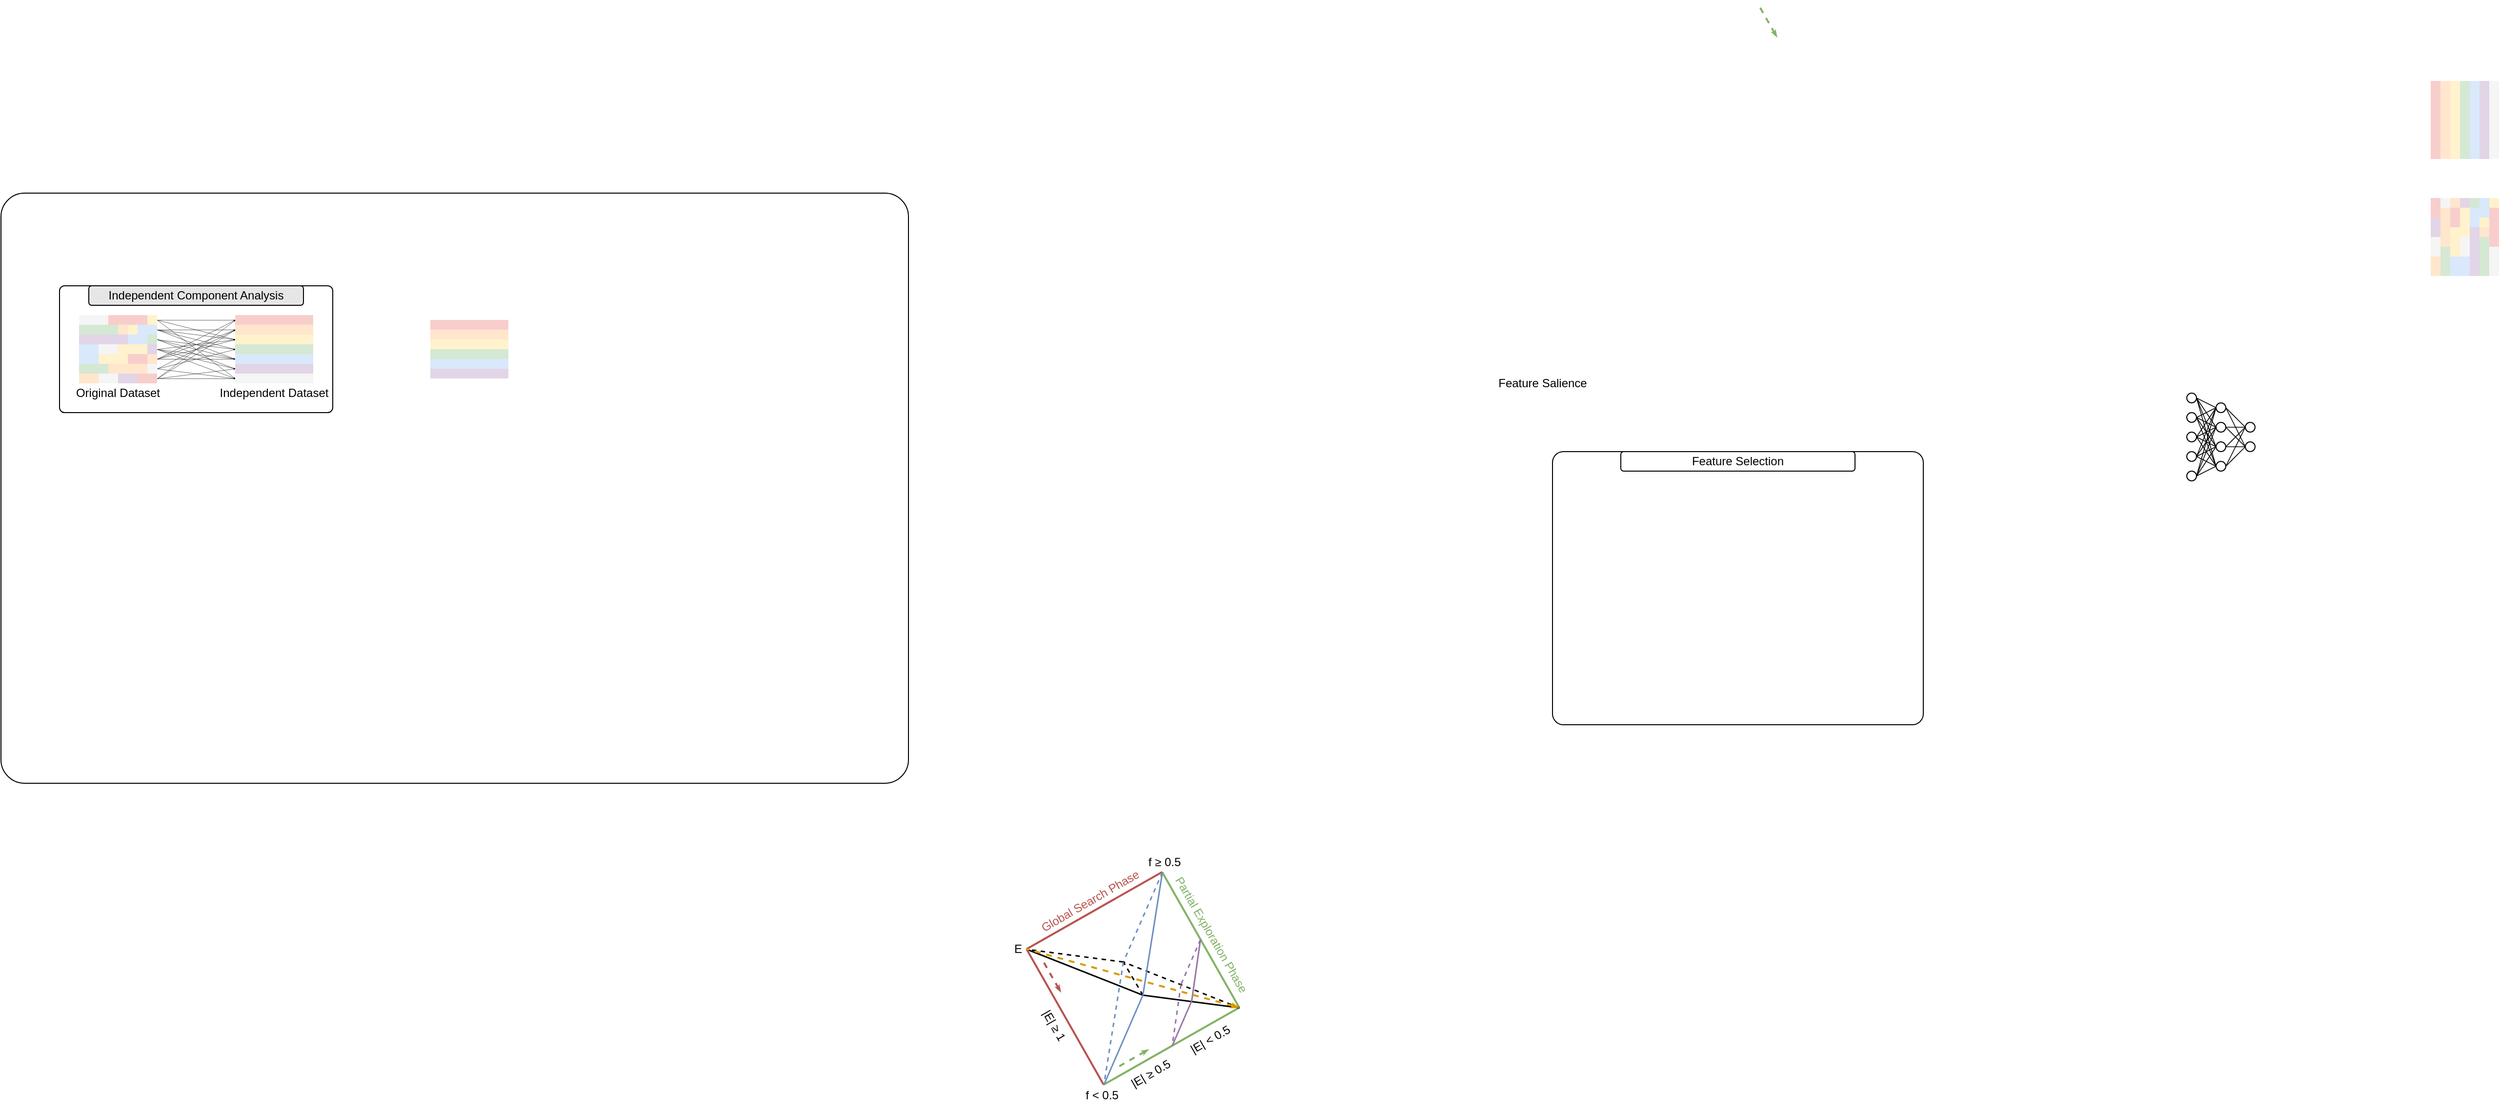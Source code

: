 <mxfile version="21.7.2" type="github">
  <diagram name="第 1 页" id="YQ_WwDAmIUOAAhOGefHQ">
    <mxGraphModel dx="2959" dy="1443" grid="1" gridSize="10" guides="1" tooltips="1" connect="1" arrows="1" fold="1" page="1" pageScale="1" pageWidth="827" pageHeight="1169" math="0" shadow="0">
      <root>
        <mxCell id="0" />
        <mxCell id="1" parent="0" />
        <mxCell id="dQwBcyI58okyFWnF7Auc-689" value="Partial Exploration Phase" style="text;html=1;align=center;verticalAlign=middle;resizable=0;points=[];autosize=1;strokeColor=none;fillColor=none;fontColor=#82b367;rotation=60;" parent="1" vertex="1">
          <mxGeometry x="-640" y="940" width="160" height="30" as="geometry" />
        </mxCell>
        <mxCell id="GnAd-ALBWmafCP_U2Yk_-40" value="" style="rounded=1;whiteSpace=wrap;html=1;arcSize=4;" vertex="1" parent="1">
          <mxGeometry x="-1800" y="195" width="930" height="605" as="geometry" />
        </mxCell>
        <mxCell id="dQwBcyI58okyFWnF7Auc-1" value="" style="rounded=0;whiteSpace=wrap;html=1;fillColor=#f8cecc;strokeColor=none;" parent="1" vertex="1">
          <mxGeometry x="690" y="110" width="10" height="10" as="geometry" />
        </mxCell>
        <mxCell id="dQwBcyI58okyFWnF7Auc-2" value="" style="rounded=0;whiteSpace=wrap;html=1;fillColor=#f8cecc;strokeColor=none;" parent="1" vertex="1">
          <mxGeometry x="690" y="120" width="10" height="10" as="geometry" />
        </mxCell>
        <mxCell id="dQwBcyI58okyFWnF7Auc-3" value="" style="rounded=0;whiteSpace=wrap;html=1;fillColor=#f8cecc;strokeColor=none;" parent="1" vertex="1">
          <mxGeometry x="690" y="130" width="10" height="10" as="geometry" />
        </mxCell>
        <mxCell id="dQwBcyI58okyFWnF7Auc-4" value="" style="rounded=0;whiteSpace=wrap;html=1;fillColor=#f8cecc;strokeColor=none;" parent="1" vertex="1">
          <mxGeometry x="690" y="140" width="10" height="10" as="geometry" />
        </mxCell>
        <mxCell id="dQwBcyI58okyFWnF7Auc-5" value="" style="rounded=0;whiteSpace=wrap;html=1;fillColor=#f8cecc;strokeColor=none;" parent="1" vertex="1">
          <mxGeometry x="690" y="150" width="10" height="10" as="geometry" />
        </mxCell>
        <mxCell id="dQwBcyI58okyFWnF7Auc-6" value="" style="rounded=0;whiteSpace=wrap;html=1;fillColor=#f8cecc;strokeColor=none;" parent="1" vertex="1">
          <mxGeometry x="690" y="100" width="10" height="10" as="geometry" />
        </mxCell>
        <mxCell id="dQwBcyI58okyFWnF7Auc-8" value="" style="rounded=0;whiteSpace=wrap;html=1;fillColor=#f8cecc;strokeColor=none;" parent="1" vertex="1">
          <mxGeometry x="690" y="90" width="10" height="10" as="geometry" />
        </mxCell>
        <mxCell id="dQwBcyI58okyFWnF7Auc-9" value="" style="rounded=0;whiteSpace=wrap;html=1;fillColor=#f8cecc;strokeColor=none;" parent="1" vertex="1">
          <mxGeometry x="690" y="80" width="10" height="10" as="geometry" />
        </mxCell>
        <mxCell id="dQwBcyI58okyFWnF7Auc-10" value="" style="rounded=0;whiteSpace=wrap;html=1;fillColor=#ffe6cc;strokeColor=none;" parent="1" vertex="1">
          <mxGeometry x="700" y="110" width="10" height="10" as="geometry" />
        </mxCell>
        <mxCell id="dQwBcyI58okyFWnF7Auc-11" value="" style="rounded=0;whiteSpace=wrap;html=1;fillColor=#ffe6cc;strokeColor=none;" parent="1" vertex="1">
          <mxGeometry x="700" y="120" width="10" height="10" as="geometry" />
        </mxCell>
        <mxCell id="dQwBcyI58okyFWnF7Auc-12" value="" style="rounded=0;whiteSpace=wrap;html=1;fillColor=#ffe6cc;strokeColor=none;" parent="1" vertex="1">
          <mxGeometry x="700" y="130" width="10" height="10" as="geometry" />
        </mxCell>
        <mxCell id="dQwBcyI58okyFWnF7Auc-13" value="" style="rounded=0;whiteSpace=wrap;html=1;fillColor=#ffe6cc;strokeColor=none;" parent="1" vertex="1">
          <mxGeometry x="700" y="140" width="10" height="10" as="geometry" />
        </mxCell>
        <mxCell id="dQwBcyI58okyFWnF7Auc-14" value="" style="rounded=0;whiteSpace=wrap;html=1;fillColor=#ffe6cc;strokeColor=none;" parent="1" vertex="1">
          <mxGeometry x="700" y="150" width="10" height="10" as="geometry" />
        </mxCell>
        <mxCell id="dQwBcyI58okyFWnF7Auc-15" value="" style="rounded=0;whiteSpace=wrap;html=1;fillColor=#ffe6cc;strokeColor=none;" parent="1" vertex="1">
          <mxGeometry x="700" y="100" width="10" height="10" as="geometry" />
        </mxCell>
        <mxCell id="dQwBcyI58okyFWnF7Auc-16" value="" style="rounded=0;whiteSpace=wrap;html=1;fillColor=#ffe6cc;strokeColor=none;" parent="1" vertex="1">
          <mxGeometry x="700" y="90" width="10" height="10" as="geometry" />
        </mxCell>
        <mxCell id="dQwBcyI58okyFWnF7Auc-17" value="" style="rounded=0;whiteSpace=wrap;html=1;fillColor=#ffe6cc;strokeColor=none;" parent="1" vertex="1">
          <mxGeometry x="700" y="80" width="10" height="10" as="geometry" />
        </mxCell>
        <mxCell id="dQwBcyI58okyFWnF7Auc-18" value="" style="rounded=0;whiteSpace=wrap;html=1;fillColor=#fff2cc;strokeColor=none;" parent="1" vertex="1">
          <mxGeometry x="710" y="110" width="10" height="10" as="geometry" />
        </mxCell>
        <mxCell id="dQwBcyI58okyFWnF7Auc-19" value="" style="rounded=0;whiteSpace=wrap;html=1;fillColor=#fff2cc;strokeColor=none;" parent="1" vertex="1">
          <mxGeometry x="710" y="120" width="10" height="10" as="geometry" />
        </mxCell>
        <mxCell id="dQwBcyI58okyFWnF7Auc-20" value="" style="rounded=0;whiteSpace=wrap;html=1;fillColor=#fff2cc;strokeColor=none;" parent="1" vertex="1">
          <mxGeometry x="710" y="130" width="10" height="10" as="geometry" />
        </mxCell>
        <mxCell id="dQwBcyI58okyFWnF7Auc-21" value="" style="rounded=0;whiteSpace=wrap;html=1;fillColor=#fff2cc;strokeColor=none;" parent="1" vertex="1">
          <mxGeometry x="710" y="140" width="10" height="10" as="geometry" />
        </mxCell>
        <mxCell id="dQwBcyI58okyFWnF7Auc-22" value="" style="rounded=0;whiteSpace=wrap;html=1;fillColor=#fff2cc;strokeColor=none;" parent="1" vertex="1">
          <mxGeometry x="710" y="150" width="10" height="10" as="geometry" />
        </mxCell>
        <mxCell id="dQwBcyI58okyFWnF7Auc-23" value="" style="rounded=0;whiteSpace=wrap;html=1;fillColor=#fff2cc;strokeColor=none;" parent="1" vertex="1">
          <mxGeometry x="710" y="100" width="10" height="10" as="geometry" />
        </mxCell>
        <mxCell id="dQwBcyI58okyFWnF7Auc-24" value="" style="rounded=0;whiteSpace=wrap;html=1;fillColor=#fff2cc;strokeColor=none;" parent="1" vertex="1">
          <mxGeometry x="710" y="90" width="10" height="10" as="geometry" />
        </mxCell>
        <mxCell id="dQwBcyI58okyFWnF7Auc-25" value="" style="rounded=0;whiteSpace=wrap;html=1;fillColor=#fff2cc;strokeColor=none;" parent="1" vertex="1">
          <mxGeometry x="710" y="80" width="10" height="10" as="geometry" />
        </mxCell>
        <mxCell id="dQwBcyI58okyFWnF7Auc-26" value="" style="rounded=0;whiteSpace=wrap;html=1;fillColor=#d5e8d4;strokeColor=none;" parent="1" vertex="1">
          <mxGeometry x="720" y="110" width="10" height="10" as="geometry" />
        </mxCell>
        <mxCell id="dQwBcyI58okyFWnF7Auc-27" value="" style="rounded=0;whiteSpace=wrap;html=1;fillColor=#d5e8d4;strokeColor=none;" parent="1" vertex="1">
          <mxGeometry x="720" y="120" width="10" height="10" as="geometry" />
        </mxCell>
        <mxCell id="dQwBcyI58okyFWnF7Auc-28" value="" style="rounded=0;whiteSpace=wrap;html=1;fillColor=#d5e8d4;strokeColor=none;" parent="1" vertex="1">
          <mxGeometry x="720" y="130" width="10" height="10" as="geometry" />
        </mxCell>
        <mxCell id="dQwBcyI58okyFWnF7Auc-29" value="" style="rounded=0;whiteSpace=wrap;html=1;fillColor=#d5e8d4;strokeColor=none;" parent="1" vertex="1">
          <mxGeometry x="720" y="140" width="10" height="10" as="geometry" />
        </mxCell>
        <mxCell id="dQwBcyI58okyFWnF7Auc-30" value="" style="rounded=0;whiteSpace=wrap;html=1;fillColor=#d5e8d4;strokeColor=none;" parent="1" vertex="1">
          <mxGeometry x="730" y="200" width="10" height="10" as="geometry" />
        </mxCell>
        <mxCell id="dQwBcyI58okyFWnF7Auc-31" value="" style="rounded=0;whiteSpace=wrap;html=1;fillColor=#d5e8d4;strokeColor=none;" parent="1" vertex="1">
          <mxGeometry x="720" y="100" width="10" height="10" as="geometry" />
        </mxCell>
        <mxCell id="dQwBcyI58okyFWnF7Auc-32" value="" style="rounded=0;whiteSpace=wrap;html=1;fillColor=#d5e8d4;strokeColor=none;" parent="1" vertex="1">
          <mxGeometry x="720" y="90" width="10" height="10" as="geometry" />
        </mxCell>
        <mxCell id="dQwBcyI58okyFWnF7Auc-33" value="" style="rounded=0;whiteSpace=wrap;html=1;fillColor=#d5e8d4;strokeColor=none;" parent="1" vertex="1">
          <mxGeometry x="720" y="80" width="10" height="10" as="geometry" />
        </mxCell>
        <mxCell id="dQwBcyI58okyFWnF7Auc-34" value="" style="rounded=0;whiteSpace=wrap;html=1;fillColor=#dae8fc;strokeColor=none;" parent="1" vertex="1">
          <mxGeometry x="730" y="110" width="10" height="10" as="geometry" />
        </mxCell>
        <mxCell id="dQwBcyI58okyFWnF7Auc-35" value="" style="rounded=0;whiteSpace=wrap;html=1;fillColor=#dae8fc;strokeColor=none;" parent="1" vertex="1">
          <mxGeometry x="730" y="120" width="10" height="10" as="geometry" />
        </mxCell>
        <mxCell id="dQwBcyI58okyFWnF7Auc-36" value="" style="rounded=0;whiteSpace=wrap;html=1;fillColor=#dae8fc;strokeColor=none;" parent="1" vertex="1">
          <mxGeometry x="730" y="130" width="10" height="10" as="geometry" />
        </mxCell>
        <mxCell id="dQwBcyI58okyFWnF7Auc-37" value="" style="rounded=0;whiteSpace=wrap;html=1;fillColor=#dae8fc;strokeColor=none;" parent="1" vertex="1">
          <mxGeometry x="730" y="140" width="10" height="10" as="geometry" />
        </mxCell>
        <mxCell id="dQwBcyI58okyFWnF7Auc-38" value="" style="rounded=0;whiteSpace=wrap;html=1;fillColor=#dae8fc;strokeColor=none;" parent="1" vertex="1">
          <mxGeometry x="730" y="150" width="10" height="10" as="geometry" />
        </mxCell>
        <mxCell id="dQwBcyI58okyFWnF7Auc-39" value="" style="rounded=0;whiteSpace=wrap;html=1;fillColor=#dae8fc;strokeColor=none;" parent="1" vertex="1">
          <mxGeometry x="730" y="100" width="10" height="10" as="geometry" />
        </mxCell>
        <mxCell id="dQwBcyI58okyFWnF7Auc-40" value="" style="rounded=0;whiteSpace=wrap;html=1;fillColor=#dae8fc;strokeColor=none;" parent="1" vertex="1">
          <mxGeometry x="730" y="90" width="10" height="10" as="geometry" />
        </mxCell>
        <mxCell id="dQwBcyI58okyFWnF7Auc-41" value="" style="rounded=0;whiteSpace=wrap;html=1;fillColor=#dae8fc;strokeColor=none;" parent="1" vertex="1">
          <mxGeometry x="730" y="80" width="10" height="10" as="geometry" />
        </mxCell>
        <mxCell id="dQwBcyI58okyFWnF7Auc-42" value="" style="rounded=0;whiteSpace=wrap;html=1;fillColor=#e1d5e7;strokeColor=none;" parent="1" vertex="1">
          <mxGeometry x="740" y="110" width="10" height="10" as="geometry" />
        </mxCell>
        <mxCell id="dQwBcyI58okyFWnF7Auc-43" value="" style="rounded=0;whiteSpace=wrap;html=1;fillColor=#e1d5e7;strokeColor=none;" parent="1" vertex="1">
          <mxGeometry x="740" y="120" width="10" height="10" as="geometry" />
        </mxCell>
        <mxCell id="dQwBcyI58okyFWnF7Auc-44" value="" style="rounded=0;whiteSpace=wrap;html=1;fillColor=#e1d5e7;strokeColor=none;" parent="1" vertex="1">
          <mxGeometry x="740" y="130" width="10" height="10" as="geometry" />
        </mxCell>
        <mxCell id="dQwBcyI58okyFWnF7Auc-45" value="" style="rounded=0;whiteSpace=wrap;html=1;fillColor=#e1d5e7;strokeColor=none;" parent="1" vertex="1">
          <mxGeometry x="740" y="140" width="10" height="10" as="geometry" />
        </mxCell>
        <mxCell id="dQwBcyI58okyFWnF7Auc-46" value="" style="rounded=0;whiteSpace=wrap;html=1;fillColor=#e1d5e7;strokeColor=none;" parent="1" vertex="1">
          <mxGeometry x="740" y="150" width="10" height="10" as="geometry" />
        </mxCell>
        <mxCell id="dQwBcyI58okyFWnF7Auc-47" value="" style="rounded=0;whiteSpace=wrap;html=1;fillColor=#e1d5e7;strokeColor=none;" parent="1" vertex="1">
          <mxGeometry x="740" y="100" width="10" height="10" as="geometry" />
        </mxCell>
        <mxCell id="dQwBcyI58okyFWnF7Auc-48" value="" style="rounded=0;whiteSpace=wrap;html=1;fillColor=#e1d5e7;strokeColor=none;" parent="1" vertex="1">
          <mxGeometry x="740" y="90" width="10" height="10" as="geometry" />
        </mxCell>
        <mxCell id="dQwBcyI58okyFWnF7Auc-49" value="" style="rounded=0;whiteSpace=wrap;html=1;fillColor=#e1d5e7;strokeColor=none;" parent="1" vertex="1">
          <mxGeometry x="740" y="80" width="10" height="10" as="geometry" />
        </mxCell>
        <mxCell id="dQwBcyI58okyFWnF7Auc-50" value="" style="rounded=0;whiteSpace=wrap;html=1;fillColor=#f5f5f5;strokeColor=none;fontColor=#333333;" parent="1" vertex="1">
          <mxGeometry x="750" y="110" width="10" height="10" as="geometry" />
        </mxCell>
        <mxCell id="dQwBcyI58okyFWnF7Auc-51" value="" style="rounded=0;whiteSpace=wrap;html=1;fillColor=#f5f5f5;strokeColor=none;fontColor=#333333;" parent="1" vertex="1">
          <mxGeometry x="750" y="120" width="10" height="10" as="geometry" />
        </mxCell>
        <mxCell id="dQwBcyI58okyFWnF7Auc-52" value="" style="rounded=0;whiteSpace=wrap;html=1;fillColor=#f5f5f5;strokeColor=none;fontColor=#333333;" parent="1" vertex="1">
          <mxGeometry x="750" y="130" width="10" height="10" as="geometry" />
        </mxCell>
        <mxCell id="dQwBcyI58okyFWnF7Auc-53" value="" style="rounded=0;whiteSpace=wrap;html=1;fillColor=#f5f5f5;strokeColor=none;fontColor=#333333;" parent="1" vertex="1">
          <mxGeometry x="750" y="140" width="10" height="10" as="geometry" />
        </mxCell>
        <mxCell id="dQwBcyI58okyFWnF7Auc-54" value="" style="rounded=0;whiteSpace=wrap;html=1;fillColor=#f5f5f5;strokeColor=none;fontColor=#333333;" parent="1" vertex="1">
          <mxGeometry x="750" y="150" width="10" height="10" as="geometry" />
        </mxCell>
        <mxCell id="dQwBcyI58okyFWnF7Auc-55" value="" style="rounded=0;whiteSpace=wrap;html=1;fillColor=#f5f5f5;strokeColor=none;fontColor=#333333;" parent="1" vertex="1">
          <mxGeometry x="750" y="100" width="10" height="10" as="geometry" />
        </mxCell>
        <mxCell id="dQwBcyI58okyFWnF7Auc-56" value="" style="rounded=0;whiteSpace=wrap;html=1;fillColor=#f5f5f5;strokeColor=none;fontColor=#333333;" parent="1" vertex="1">
          <mxGeometry x="750" y="90" width="10" height="10" as="geometry" />
        </mxCell>
        <mxCell id="dQwBcyI58okyFWnF7Auc-57" value="" style="rounded=0;whiteSpace=wrap;html=1;fillColor=#f5f5f5;strokeColor=none;fontColor=#333333;" parent="1" vertex="1">
          <mxGeometry x="750" y="80" width="10" height="10" as="geometry" />
        </mxCell>
        <mxCell id="dQwBcyI58okyFWnF7Auc-58" value="" style="rounded=0;whiteSpace=wrap;html=1;fillColor=#f8cecc;strokeColor=none;" parent="1" vertex="1">
          <mxGeometry x="690" y="210" width="10" height="10" as="geometry" />
        </mxCell>
        <mxCell id="dQwBcyI58okyFWnF7Auc-59" value="" style="rounded=0;whiteSpace=wrap;html=1;fillColor=#f8cecc;strokeColor=none;" parent="1" vertex="1">
          <mxGeometry x="690" y="200" width="10" height="10" as="geometry" />
        </mxCell>
        <mxCell id="dQwBcyI58okyFWnF7Auc-60" value="" style="rounded=0;whiteSpace=wrap;html=1;fillColor=#ffe6cc;strokeColor=none;" parent="1" vertex="1">
          <mxGeometry x="710" y="200" width="10" height="10" as="geometry" />
        </mxCell>
        <mxCell id="dQwBcyI58okyFWnF7Auc-61" value="" style="rounded=0;whiteSpace=wrap;html=1;fillColor=#d5e8d4;strokeColor=none;" parent="1" vertex="1">
          <mxGeometry x="720" y="150" width="10" height="10" as="geometry" />
        </mxCell>
        <mxCell id="dQwBcyI58okyFWnF7Auc-62" value="" style="rounded=0;whiteSpace=wrap;html=1;fillColor=#f5f5f5;strokeColor=none;fontColor=#333333;" parent="1" vertex="1">
          <mxGeometry x="700" y="200" width="10" height="10" as="geometry" />
        </mxCell>
        <mxCell id="dQwBcyI58okyFWnF7Auc-63" value="" style="rounded=0;whiteSpace=wrap;html=1;fillColor=#e1d5e7;strokeColor=none;" parent="1" vertex="1">
          <mxGeometry x="720" y="200" width="10" height="10" as="geometry" />
        </mxCell>
        <mxCell id="dQwBcyI58okyFWnF7Auc-64" value="" style="rounded=0;whiteSpace=wrap;html=1;fillColor=#dae8fc;strokeColor=none;" parent="1" vertex="1">
          <mxGeometry x="740" y="200" width="10" height="10" as="geometry" />
        </mxCell>
        <mxCell id="dQwBcyI58okyFWnF7Auc-65" value="" style="rounded=0;whiteSpace=wrap;html=1;fillColor=#fff2cc;strokeColor=none;" parent="1" vertex="1">
          <mxGeometry x="750" y="200" width="10" height="10" as="geometry" />
        </mxCell>
        <mxCell id="dQwBcyI58okyFWnF7Auc-66" value="" style="rounded=0;whiteSpace=wrap;html=1;fillColor=#ffe6cc;strokeColor=none;" parent="1" vertex="1">
          <mxGeometry x="700" y="210" width="10" height="10" as="geometry" />
        </mxCell>
        <mxCell id="dQwBcyI58okyFWnF7Auc-67" value="" style="rounded=0;whiteSpace=wrap;html=1;fillColor=#ffe6cc;strokeColor=none;" parent="1" vertex="1">
          <mxGeometry x="700" y="220" width="10" height="10" as="geometry" />
        </mxCell>
        <mxCell id="dQwBcyI58okyFWnF7Auc-68" value="" style="rounded=0;whiteSpace=wrap;html=1;fillColor=#ffe6cc;strokeColor=none;" parent="1" vertex="1">
          <mxGeometry x="700" y="230" width="10" height="10" as="geometry" />
        </mxCell>
        <mxCell id="dQwBcyI58okyFWnF7Auc-69" value="" style="rounded=0;whiteSpace=wrap;html=1;fillColor=#ffe6cc;strokeColor=none;" parent="1" vertex="1">
          <mxGeometry x="700" y="240" width="10" height="10" as="geometry" />
        </mxCell>
        <mxCell id="dQwBcyI58okyFWnF7Auc-74" value="" style="rounded=0;whiteSpace=wrap;html=1;fillColor=#d5e8d4;strokeColor=none;" parent="1" vertex="1">
          <mxGeometry x="700" y="250" width="10" height="10" as="geometry" />
        </mxCell>
        <mxCell id="dQwBcyI58okyFWnF7Auc-75" value="" style="rounded=0;whiteSpace=wrap;html=1;fillColor=#d5e8d4;strokeColor=none;" parent="1" vertex="1">
          <mxGeometry x="700" y="260" width="10" height="10" as="geometry" />
        </mxCell>
        <mxCell id="dQwBcyI58okyFWnF7Auc-76" value="" style="rounded=0;whiteSpace=wrap;html=1;fillColor=#d5e8d4;strokeColor=none;" parent="1" vertex="1">
          <mxGeometry x="700" y="270" width="10" height="10" as="geometry" />
        </mxCell>
        <mxCell id="dQwBcyI58okyFWnF7Auc-77" value="" style="rounded=0;whiteSpace=wrap;html=1;fillColor=#e1d5e7;strokeColor=none;" parent="1" vertex="1">
          <mxGeometry x="690" y="220" width="10" height="10" as="geometry" />
        </mxCell>
        <mxCell id="dQwBcyI58okyFWnF7Auc-78" value="" style="rounded=0;whiteSpace=wrap;html=1;fillColor=#e1d5e7;strokeColor=none;" parent="1" vertex="1">
          <mxGeometry x="690" y="230" width="10" height="10" as="geometry" />
        </mxCell>
        <mxCell id="dQwBcyI58okyFWnF7Auc-79" value="" style="rounded=0;whiteSpace=wrap;html=1;fillColor=#f5f5f5;strokeColor=none;fontColor=#333333;" parent="1" vertex="1">
          <mxGeometry x="690" y="240" width="10" height="10" as="geometry" />
        </mxCell>
        <mxCell id="dQwBcyI58okyFWnF7Auc-80" value="" style="rounded=0;whiteSpace=wrap;html=1;fillColor=#d5e8d4;strokeColor=none;" parent="1" vertex="1">
          <mxGeometry x="740" y="240" width="10" height="10" as="geometry" />
        </mxCell>
        <mxCell id="dQwBcyI58okyFWnF7Auc-81" value="" style="rounded=0;whiteSpace=wrap;html=1;fillColor=#d5e8d4;strokeColor=none;" parent="1" vertex="1">
          <mxGeometry x="740" y="250" width="10" height="10" as="geometry" />
        </mxCell>
        <mxCell id="dQwBcyI58okyFWnF7Auc-82" value="" style="rounded=0;whiteSpace=wrap;html=1;fillColor=#d5e8d4;strokeColor=none;" parent="1" vertex="1">
          <mxGeometry x="740" y="260" width="10" height="10" as="geometry" />
        </mxCell>
        <mxCell id="dQwBcyI58okyFWnF7Auc-83" value="" style="rounded=0;whiteSpace=wrap;html=1;fillColor=#d5e8d4;strokeColor=none;" parent="1" vertex="1">
          <mxGeometry x="740" y="270" width="10" height="10" as="geometry" />
        </mxCell>
        <mxCell id="dQwBcyI58okyFWnF7Auc-84" value="" style="rounded=0;whiteSpace=wrap;html=1;fillColor=#f8cecc;strokeColor=none;" parent="1" vertex="1">
          <mxGeometry x="750" y="210" width="10" height="10" as="geometry" />
        </mxCell>
        <mxCell id="dQwBcyI58okyFWnF7Auc-85" value="" style="rounded=0;whiteSpace=wrap;html=1;fillColor=#f8cecc;strokeColor=none;" parent="1" vertex="1">
          <mxGeometry x="750" y="220" width="10" height="10" as="geometry" />
        </mxCell>
        <mxCell id="dQwBcyI58okyFWnF7Auc-86" value="" style="rounded=0;whiteSpace=wrap;html=1;fillColor=#f8cecc;strokeColor=none;" parent="1" vertex="1">
          <mxGeometry x="750" y="230" width="10" height="10" as="geometry" />
        </mxCell>
        <mxCell id="dQwBcyI58okyFWnF7Auc-87" value="" style="rounded=0;whiteSpace=wrap;html=1;fillColor=#f8cecc;strokeColor=none;" parent="1" vertex="1">
          <mxGeometry x="750" y="240" width="10" height="10" as="geometry" />
        </mxCell>
        <mxCell id="dQwBcyI58okyFWnF7Auc-88" value="" style="rounded=0;whiteSpace=wrap;html=1;fillColor=#f8cecc;strokeColor=none;" parent="1" vertex="1">
          <mxGeometry x="710" y="210" width="10" height="10" as="geometry" />
        </mxCell>
        <mxCell id="dQwBcyI58okyFWnF7Auc-89" value="" style="rounded=0;whiteSpace=wrap;html=1;fillColor=#f8cecc;strokeColor=none;" parent="1" vertex="1">
          <mxGeometry x="710" y="220" width="10" height="10" as="geometry" />
        </mxCell>
        <mxCell id="dQwBcyI58okyFWnF7Auc-90" value="" style="rounded=0;whiteSpace=wrap;html=1;fillColor=#e1d5e7;strokeColor=none;" parent="1" vertex="1">
          <mxGeometry x="730" y="230" width="10" height="10" as="geometry" />
        </mxCell>
        <mxCell id="dQwBcyI58okyFWnF7Auc-91" value="" style="rounded=0;whiteSpace=wrap;html=1;fillColor=#e1d5e7;strokeColor=none;" parent="1" vertex="1">
          <mxGeometry x="730" y="240" width="10" height="10" as="geometry" />
        </mxCell>
        <mxCell id="dQwBcyI58okyFWnF7Auc-92" value="" style="rounded=0;whiteSpace=wrap;html=1;fillColor=#e1d5e7;strokeColor=none;" parent="1" vertex="1">
          <mxGeometry x="730" y="250" width="10" height="10" as="geometry" />
        </mxCell>
        <mxCell id="dQwBcyI58okyFWnF7Auc-93" value="" style="rounded=0;whiteSpace=wrap;html=1;fillColor=#e1d5e7;strokeColor=none;" parent="1" vertex="1">
          <mxGeometry x="730" y="260" width="10" height="10" as="geometry" />
        </mxCell>
        <mxCell id="dQwBcyI58okyFWnF7Auc-94" value="" style="rounded=0;whiteSpace=wrap;html=1;fillColor=#e1d5e7;strokeColor=none;" parent="1" vertex="1">
          <mxGeometry x="730" y="270" width="10" height="10" as="geometry" />
        </mxCell>
        <mxCell id="dQwBcyI58okyFWnF7Auc-95" value="" style="rounded=0;whiteSpace=wrap;html=1;fillColor=#fff2cc;strokeColor=none;" parent="1" vertex="1">
          <mxGeometry x="720" y="230" width="10" height="10" as="geometry" />
        </mxCell>
        <mxCell id="dQwBcyI58okyFWnF7Auc-96" value="" style="rounded=0;whiteSpace=wrap;html=1;fillColor=#fff2cc;strokeColor=none;" parent="1" vertex="1">
          <mxGeometry x="740" y="220" width="10" height="10" as="geometry" />
        </mxCell>
        <mxCell id="dQwBcyI58okyFWnF7Auc-97" value="" style="rounded=0;whiteSpace=wrap;html=1;fillColor=#fff2cc;strokeColor=none;" parent="1" vertex="1">
          <mxGeometry x="710" y="230" width="10" height="10" as="geometry" />
        </mxCell>
        <mxCell id="dQwBcyI58okyFWnF7Auc-98" value="" style="rounded=0;whiteSpace=wrap;html=1;fillColor=#fff2cc;strokeColor=none;" parent="1" vertex="1">
          <mxGeometry x="710" y="240" width="10" height="10" as="geometry" />
        </mxCell>
        <mxCell id="dQwBcyI58okyFWnF7Auc-99" value="" style="rounded=0;whiteSpace=wrap;html=1;fillColor=#fff2cc;strokeColor=none;" parent="1" vertex="1">
          <mxGeometry x="710" y="250" width="10" height="10" as="geometry" />
        </mxCell>
        <mxCell id="dQwBcyI58okyFWnF7Auc-100" value="" style="rounded=0;whiteSpace=wrap;html=1;fillColor=#fff2cc;strokeColor=none;" parent="1" vertex="1">
          <mxGeometry x="720" y="220" width="10" height="10" as="geometry" />
        </mxCell>
        <mxCell id="dQwBcyI58okyFWnF7Auc-101" value="" style="rounded=0;whiteSpace=wrap;html=1;fillColor=#fff2cc;strokeColor=none;" parent="1" vertex="1">
          <mxGeometry x="720" y="210" width="10" height="10" as="geometry" />
        </mxCell>
        <mxCell id="dQwBcyI58okyFWnF7Auc-102" value="" style="rounded=0;whiteSpace=wrap;html=1;fillColor=#ffe6cc;strokeColor=none;" parent="1" vertex="1">
          <mxGeometry x="690" y="260" width="10" height="10" as="geometry" />
        </mxCell>
        <mxCell id="dQwBcyI58okyFWnF7Auc-103" value="" style="rounded=0;whiteSpace=wrap;html=1;fillColor=#ffe6cc;strokeColor=none;" parent="1" vertex="1">
          <mxGeometry x="690" y="270" width="10" height="10" as="geometry" />
        </mxCell>
        <mxCell id="dQwBcyI58okyFWnF7Auc-104" value="" style="rounded=0;whiteSpace=wrap;html=1;fillColor=#ffe6cc;strokeColor=none;" parent="1" vertex="1">
          <mxGeometry x="740" y="230" width="10" height="10" as="geometry" />
        </mxCell>
        <mxCell id="dQwBcyI58okyFWnF7Auc-105" value="" style="rounded=0;whiteSpace=wrap;html=1;fillColor=#f5f5f5;strokeColor=none;fontColor=#333333;" parent="1" vertex="1">
          <mxGeometry x="720" y="250" width="10" height="10" as="geometry" />
        </mxCell>
        <mxCell id="dQwBcyI58okyFWnF7Auc-106" value="" style="rounded=0;whiteSpace=wrap;html=1;fillColor=#f5f5f5;strokeColor=none;fontColor=#333333;" parent="1" vertex="1">
          <mxGeometry x="750" y="250" width="10" height="10" as="geometry" />
        </mxCell>
        <mxCell id="dQwBcyI58okyFWnF7Auc-107" value="" style="rounded=0;whiteSpace=wrap;html=1;fillColor=#f5f5f5;strokeColor=none;fontColor=#333333;" parent="1" vertex="1">
          <mxGeometry x="750" y="260" width="10" height="10" as="geometry" />
        </mxCell>
        <mxCell id="dQwBcyI58okyFWnF7Auc-108" value="" style="rounded=0;whiteSpace=wrap;html=1;fillColor=#f5f5f5;strokeColor=none;fontColor=#333333;" parent="1" vertex="1">
          <mxGeometry x="750" y="270" width="10" height="10" as="geometry" />
        </mxCell>
        <mxCell id="dQwBcyI58okyFWnF7Auc-109" value="" style="rounded=0;whiteSpace=wrap;html=1;fillColor=#f5f5f5;strokeColor=none;fontColor=#333333;" parent="1" vertex="1">
          <mxGeometry x="690" y="250" width="10" height="10" as="geometry" />
        </mxCell>
        <mxCell id="dQwBcyI58okyFWnF7Auc-110" value="" style="rounded=0;whiteSpace=wrap;html=1;fillColor=#f5f5f5;strokeColor=none;fontColor=#333333;" parent="1" vertex="1">
          <mxGeometry x="720" y="240" width="10" height="10" as="geometry" />
        </mxCell>
        <mxCell id="dQwBcyI58okyFWnF7Auc-111" value="" style="rounded=0;whiteSpace=wrap;html=1;fillColor=#dae8fc;strokeColor=none;" parent="1" vertex="1">
          <mxGeometry x="720" y="260" width="10" height="10" as="geometry" />
        </mxCell>
        <mxCell id="dQwBcyI58okyFWnF7Auc-112" value="" style="rounded=0;whiteSpace=wrap;html=1;fillColor=#dae8fc;strokeColor=none;" parent="1" vertex="1">
          <mxGeometry x="720" y="270" width="10" height="10" as="geometry" />
        </mxCell>
        <mxCell id="dQwBcyI58okyFWnF7Auc-113" value="" style="rounded=0;whiteSpace=wrap;html=1;fillColor=#dae8fc;strokeColor=none;" parent="1" vertex="1">
          <mxGeometry x="730" y="210" width="10" height="10" as="geometry" />
        </mxCell>
        <mxCell id="dQwBcyI58okyFWnF7Auc-114" value="" style="rounded=0;whiteSpace=wrap;html=1;fillColor=#dae8fc;strokeColor=none;" parent="1" vertex="1">
          <mxGeometry x="730" y="220" width="10" height="10" as="geometry" />
        </mxCell>
        <mxCell id="dQwBcyI58okyFWnF7Auc-115" value="" style="rounded=0;whiteSpace=wrap;html=1;fillColor=#dae8fc;strokeColor=none;" parent="1" vertex="1">
          <mxGeometry x="740" y="210" width="10" height="10" as="geometry" />
        </mxCell>
        <mxCell id="dQwBcyI58okyFWnF7Auc-116" value="" style="rounded=0;whiteSpace=wrap;html=1;fillColor=#dae8fc;strokeColor=none;" parent="1" vertex="1">
          <mxGeometry x="710" y="270" width="10" height="10" as="geometry" />
        </mxCell>
        <mxCell id="dQwBcyI58okyFWnF7Auc-117" value="" style="rounded=0;whiteSpace=wrap;html=1;fillColor=#dae8fc;strokeColor=none;" parent="1" vertex="1">
          <mxGeometry x="710" y="260" width="10" height="10" as="geometry" />
        </mxCell>
        <mxCell id="dQwBcyI58okyFWnF7Auc-121" value="" style="rounded=1;whiteSpace=wrap;html=1;arcSize=4;" parent="1" vertex="1">
          <mxGeometry x="-210" y="460" width="380" height="280" as="geometry" />
        </mxCell>
        <mxCell id="dQwBcyI58okyFWnF7Auc-122" value="Feature Selection" style="rounded=1;whiteSpace=wrap;html=1;" parent="1" vertex="1">
          <mxGeometry x="-140" y="460" width="240" height="20" as="geometry" />
        </mxCell>
        <mxCell id="dQwBcyI58okyFWnF7Auc-551" value="" style="group;rotation=90;" parent="1" vertex="1" connectable="0">
          <mxGeometry x="-1350" y="315" width="60" height="80" as="geometry" />
        </mxCell>
        <mxCell id="dQwBcyI58okyFWnF7Auc-495" value="" style="rounded=0;whiteSpace=wrap;html=1;fillColor=#f8cecc;strokeColor=none;rotation=90;" parent="dQwBcyI58okyFWnF7Auc-551" vertex="1">
          <mxGeometry x="30" y="10" width="10" height="10" as="geometry" />
        </mxCell>
        <mxCell id="dQwBcyI58okyFWnF7Auc-496" value="" style="rounded=0;whiteSpace=wrap;html=1;fillColor=#f8cecc;strokeColor=none;rotation=90;" parent="dQwBcyI58okyFWnF7Auc-551" vertex="1">
          <mxGeometry x="20" y="10" width="10" height="10" as="geometry" />
        </mxCell>
        <mxCell id="dQwBcyI58okyFWnF7Auc-497" value="" style="rounded=0;whiteSpace=wrap;html=1;fillColor=#f8cecc;strokeColor=none;rotation=90;" parent="dQwBcyI58okyFWnF7Auc-551" vertex="1">
          <mxGeometry x="10" y="10" width="10" height="10" as="geometry" />
        </mxCell>
        <mxCell id="dQwBcyI58okyFWnF7Auc-498" value="" style="rounded=0;whiteSpace=wrap;html=1;fillColor=#f8cecc;strokeColor=none;rotation=90;" parent="dQwBcyI58okyFWnF7Auc-551" vertex="1">
          <mxGeometry y="10" width="10" height="10" as="geometry" />
        </mxCell>
        <mxCell id="dQwBcyI58okyFWnF7Auc-499" value="" style="rounded=0;whiteSpace=wrap;html=1;fillColor=#f8cecc;strokeColor=none;rotation=90;" parent="dQwBcyI58okyFWnF7Auc-551" vertex="1">
          <mxGeometry x="-10" y="10" width="10" height="10" as="geometry" />
        </mxCell>
        <mxCell id="dQwBcyI58okyFWnF7Auc-500" value="" style="rounded=0;whiteSpace=wrap;html=1;fillColor=#f8cecc;strokeColor=none;rotation=90;" parent="dQwBcyI58okyFWnF7Auc-551" vertex="1">
          <mxGeometry x="40" y="10" width="10" height="10" as="geometry" />
        </mxCell>
        <mxCell id="dQwBcyI58okyFWnF7Auc-501" value="" style="rounded=0;whiteSpace=wrap;html=1;fillColor=#f8cecc;strokeColor=none;rotation=90;" parent="dQwBcyI58okyFWnF7Auc-551" vertex="1">
          <mxGeometry x="50" y="10" width="10" height="10" as="geometry" />
        </mxCell>
        <mxCell id="dQwBcyI58okyFWnF7Auc-502" value="" style="rounded=0;whiteSpace=wrap;html=1;fillColor=#f8cecc;strokeColor=none;rotation=90;" parent="dQwBcyI58okyFWnF7Auc-551" vertex="1">
          <mxGeometry x="60" y="10" width="10" height="10" as="geometry" />
        </mxCell>
        <mxCell id="dQwBcyI58okyFWnF7Auc-503" value="" style="rounded=0;whiteSpace=wrap;html=1;fillColor=#ffe6cc;strokeColor=none;rotation=90;" parent="dQwBcyI58okyFWnF7Auc-551" vertex="1">
          <mxGeometry x="30" y="20" width="10" height="10" as="geometry" />
        </mxCell>
        <mxCell id="dQwBcyI58okyFWnF7Auc-504" value="" style="rounded=0;whiteSpace=wrap;html=1;fillColor=#ffe6cc;strokeColor=none;rotation=90;" parent="dQwBcyI58okyFWnF7Auc-551" vertex="1">
          <mxGeometry x="20" y="20" width="10" height="10" as="geometry" />
        </mxCell>
        <mxCell id="dQwBcyI58okyFWnF7Auc-505" value="" style="rounded=0;whiteSpace=wrap;html=1;fillColor=#ffe6cc;strokeColor=none;rotation=90;" parent="dQwBcyI58okyFWnF7Auc-551" vertex="1">
          <mxGeometry x="10" y="20" width="10" height="10" as="geometry" />
        </mxCell>
        <mxCell id="dQwBcyI58okyFWnF7Auc-506" value="" style="rounded=0;whiteSpace=wrap;html=1;fillColor=#ffe6cc;strokeColor=none;rotation=90;" parent="dQwBcyI58okyFWnF7Auc-551" vertex="1">
          <mxGeometry y="20" width="10" height="10" as="geometry" />
        </mxCell>
        <mxCell id="dQwBcyI58okyFWnF7Auc-507" value="" style="rounded=0;whiteSpace=wrap;html=1;fillColor=#ffe6cc;strokeColor=none;rotation=90;" parent="dQwBcyI58okyFWnF7Auc-551" vertex="1">
          <mxGeometry x="-10" y="20" width="10" height="10" as="geometry" />
        </mxCell>
        <mxCell id="dQwBcyI58okyFWnF7Auc-508" value="" style="rounded=0;whiteSpace=wrap;html=1;fillColor=#ffe6cc;strokeColor=none;rotation=90;" parent="dQwBcyI58okyFWnF7Auc-551" vertex="1">
          <mxGeometry x="40" y="20" width="10" height="10" as="geometry" />
        </mxCell>
        <mxCell id="dQwBcyI58okyFWnF7Auc-509" value="" style="rounded=0;whiteSpace=wrap;html=1;fillColor=#ffe6cc;strokeColor=none;rotation=90;" parent="dQwBcyI58okyFWnF7Auc-551" vertex="1">
          <mxGeometry x="50" y="20" width="10" height="10" as="geometry" />
        </mxCell>
        <mxCell id="dQwBcyI58okyFWnF7Auc-510" value="" style="rounded=0;whiteSpace=wrap;html=1;fillColor=#ffe6cc;strokeColor=none;rotation=90;" parent="dQwBcyI58okyFWnF7Auc-551" vertex="1">
          <mxGeometry x="60" y="20" width="10" height="10" as="geometry" />
        </mxCell>
        <mxCell id="dQwBcyI58okyFWnF7Auc-511" value="" style="rounded=0;whiteSpace=wrap;html=1;fillColor=#fff2cc;strokeColor=none;rotation=90;" parent="dQwBcyI58okyFWnF7Auc-551" vertex="1">
          <mxGeometry x="30" y="30" width="10" height="10" as="geometry" />
        </mxCell>
        <mxCell id="dQwBcyI58okyFWnF7Auc-512" value="" style="rounded=0;whiteSpace=wrap;html=1;fillColor=#fff2cc;strokeColor=none;rotation=90;" parent="dQwBcyI58okyFWnF7Auc-551" vertex="1">
          <mxGeometry x="20" y="30" width="10" height="10" as="geometry" />
        </mxCell>
        <mxCell id="dQwBcyI58okyFWnF7Auc-513" value="" style="rounded=0;whiteSpace=wrap;html=1;fillColor=#fff2cc;strokeColor=none;rotation=90;" parent="dQwBcyI58okyFWnF7Auc-551" vertex="1">
          <mxGeometry x="10" y="30" width="10" height="10" as="geometry" />
        </mxCell>
        <mxCell id="dQwBcyI58okyFWnF7Auc-514" value="" style="rounded=0;whiteSpace=wrap;html=1;fillColor=#fff2cc;strokeColor=none;rotation=90;" parent="dQwBcyI58okyFWnF7Auc-551" vertex="1">
          <mxGeometry y="30" width="10" height="10" as="geometry" />
        </mxCell>
        <mxCell id="dQwBcyI58okyFWnF7Auc-515" value="" style="rounded=0;whiteSpace=wrap;html=1;fillColor=#fff2cc;strokeColor=none;rotation=90;" parent="dQwBcyI58okyFWnF7Auc-551" vertex="1">
          <mxGeometry x="-10" y="30" width="10" height="10" as="geometry" />
        </mxCell>
        <mxCell id="dQwBcyI58okyFWnF7Auc-516" value="" style="rounded=0;whiteSpace=wrap;html=1;fillColor=#fff2cc;strokeColor=none;rotation=90;" parent="dQwBcyI58okyFWnF7Auc-551" vertex="1">
          <mxGeometry x="40" y="30" width="10" height="10" as="geometry" />
        </mxCell>
        <mxCell id="dQwBcyI58okyFWnF7Auc-517" value="" style="rounded=0;whiteSpace=wrap;html=1;fillColor=#fff2cc;strokeColor=none;rotation=90;" parent="dQwBcyI58okyFWnF7Auc-551" vertex="1">
          <mxGeometry x="50" y="30" width="10" height="10" as="geometry" />
        </mxCell>
        <mxCell id="dQwBcyI58okyFWnF7Auc-518" value="" style="rounded=0;whiteSpace=wrap;html=1;fillColor=#fff2cc;strokeColor=none;rotation=90;" parent="dQwBcyI58okyFWnF7Auc-551" vertex="1">
          <mxGeometry x="60" y="30" width="10" height="10" as="geometry" />
        </mxCell>
        <mxCell id="dQwBcyI58okyFWnF7Auc-519" value="" style="rounded=0;whiteSpace=wrap;html=1;fillColor=#d5e8d4;strokeColor=none;rotation=90;" parent="dQwBcyI58okyFWnF7Auc-551" vertex="1">
          <mxGeometry x="30" y="40" width="10" height="10" as="geometry" />
        </mxCell>
        <mxCell id="dQwBcyI58okyFWnF7Auc-520" value="" style="rounded=0;whiteSpace=wrap;html=1;fillColor=#d5e8d4;strokeColor=none;rotation=90;" parent="dQwBcyI58okyFWnF7Auc-551" vertex="1">
          <mxGeometry x="20" y="40" width="10" height="10" as="geometry" />
        </mxCell>
        <mxCell id="dQwBcyI58okyFWnF7Auc-521" value="" style="rounded=0;whiteSpace=wrap;html=1;fillColor=#d5e8d4;strokeColor=none;rotation=90;" parent="dQwBcyI58okyFWnF7Auc-551" vertex="1">
          <mxGeometry x="10" y="40" width="10" height="10" as="geometry" />
        </mxCell>
        <mxCell id="dQwBcyI58okyFWnF7Auc-522" value="" style="rounded=0;whiteSpace=wrap;html=1;fillColor=#d5e8d4;strokeColor=none;rotation=90;" parent="dQwBcyI58okyFWnF7Auc-551" vertex="1">
          <mxGeometry y="40" width="10" height="10" as="geometry" />
        </mxCell>
        <mxCell id="dQwBcyI58okyFWnF7Auc-523" value="" style="rounded=0;whiteSpace=wrap;html=1;fillColor=#d5e8d4;strokeColor=none;rotation=90;" parent="dQwBcyI58okyFWnF7Auc-551" vertex="1">
          <mxGeometry x="40" y="40" width="10" height="10" as="geometry" />
        </mxCell>
        <mxCell id="dQwBcyI58okyFWnF7Auc-524" value="" style="rounded=0;whiteSpace=wrap;html=1;fillColor=#d5e8d4;strokeColor=none;rotation=90;" parent="dQwBcyI58okyFWnF7Auc-551" vertex="1">
          <mxGeometry x="50" y="40" width="10" height="10" as="geometry" />
        </mxCell>
        <mxCell id="dQwBcyI58okyFWnF7Auc-525" value="" style="rounded=0;whiteSpace=wrap;html=1;fillColor=#d5e8d4;strokeColor=none;rotation=90;" parent="dQwBcyI58okyFWnF7Auc-551" vertex="1">
          <mxGeometry x="60" y="40" width="10" height="10" as="geometry" />
        </mxCell>
        <mxCell id="dQwBcyI58okyFWnF7Auc-526" value="" style="rounded=0;whiteSpace=wrap;html=1;fillColor=#dae8fc;strokeColor=none;rotation=90;" parent="dQwBcyI58okyFWnF7Auc-551" vertex="1">
          <mxGeometry x="30" y="50" width="10" height="10" as="geometry" />
        </mxCell>
        <mxCell id="dQwBcyI58okyFWnF7Auc-527" value="" style="rounded=0;whiteSpace=wrap;html=1;fillColor=#dae8fc;strokeColor=none;rotation=90;" parent="dQwBcyI58okyFWnF7Auc-551" vertex="1">
          <mxGeometry x="20" y="50" width="10" height="10" as="geometry" />
        </mxCell>
        <mxCell id="dQwBcyI58okyFWnF7Auc-528" value="" style="rounded=0;whiteSpace=wrap;html=1;fillColor=#dae8fc;strokeColor=none;rotation=90;" parent="dQwBcyI58okyFWnF7Auc-551" vertex="1">
          <mxGeometry x="10" y="50" width="10" height="10" as="geometry" />
        </mxCell>
        <mxCell id="dQwBcyI58okyFWnF7Auc-529" value="" style="rounded=0;whiteSpace=wrap;html=1;fillColor=#dae8fc;strokeColor=none;rotation=90;" parent="dQwBcyI58okyFWnF7Auc-551" vertex="1">
          <mxGeometry y="50" width="10" height="10" as="geometry" />
        </mxCell>
        <mxCell id="dQwBcyI58okyFWnF7Auc-530" value="" style="rounded=0;whiteSpace=wrap;html=1;fillColor=#dae8fc;strokeColor=none;rotation=90;" parent="dQwBcyI58okyFWnF7Auc-551" vertex="1">
          <mxGeometry x="-10" y="50" width="10" height="10" as="geometry" />
        </mxCell>
        <mxCell id="dQwBcyI58okyFWnF7Auc-531" value="" style="rounded=0;whiteSpace=wrap;html=1;fillColor=#dae8fc;strokeColor=none;rotation=90;" parent="dQwBcyI58okyFWnF7Auc-551" vertex="1">
          <mxGeometry x="40" y="50" width="10" height="10" as="geometry" />
        </mxCell>
        <mxCell id="dQwBcyI58okyFWnF7Auc-532" value="" style="rounded=0;whiteSpace=wrap;html=1;fillColor=#dae8fc;strokeColor=none;rotation=90;" parent="dQwBcyI58okyFWnF7Auc-551" vertex="1">
          <mxGeometry x="50" y="50" width="10" height="10" as="geometry" />
        </mxCell>
        <mxCell id="dQwBcyI58okyFWnF7Auc-533" value="" style="rounded=0;whiteSpace=wrap;html=1;fillColor=#dae8fc;strokeColor=none;rotation=90;" parent="dQwBcyI58okyFWnF7Auc-551" vertex="1">
          <mxGeometry x="60" y="50" width="10" height="10" as="geometry" />
        </mxCell>
        <mxCell id="dQwBcyI58okyFWnF7Auc-534" value="" style="rounded=0;whiteSpace=wrap;html=1;fillColor=#e1d5e7;strokeColor=none;rotation=90;" parent="dQwBcyI58okyFWnF7Auc-551" vertex="1">
          <mxGeometry x="30" y="60" width="10" height="10" as="geometry" />
        </mxCell>
        <mxCell id="dQwBcyI58okyFWnF7Auc-535" value="" style="rounded=0;whiteSpace=wrap;html=1;fillColor=#e1d5e7;strokeColor=none;rotation=90;" parent="dQwBcyI58okyFWnF7Auc-551" vertex="1">
          <mxGeometry x="20" y="60" width="10" height="10" as="geometry" />
        </mxCell>
        <mxCell id="dQwBcyI58okyFWnF7Auc-536" value="" style="rounded=0;whiteSpace=wrap;html=1;fillColor=#e1d5e7;strokeColor=none;rotation=90;" parent="dQwBcyI58okyFWnF7Auc-551" vertex="1">
          <mxGeometry x="10" y="60" width="10" height="10" as="geometry" />
        </mxCell>
        <mxCell id="dQwBcyI58okyFWnF7Auc-537" value="" style="rounded=0;whiteSpace=wrap;html=1;fillColor=#e1d5e7;strokeColor=none;rotation=90;" parent="dQwBcyI58okyFWnF7Auc-551" vertex="1">
          <mxGeometry y="60" width="10" height="10" as="geometry" />
        </mxCell>
        <mxCell id="dQwBcyI58okyFWnF7Auc-538" value="" style="rounded=0;whiteSpace=wrap;html=1;fillColor=#e1d5e7;strokeColor=none;rotation=90;" parent="dQwBcyI58okyFWnF7Auc-551" vertex="1">
          <mxGeometry x="-10" y="60" width="10" height="10" as="geometry" />
        </mxCell>
        <mxCell id="dQwBcyI58okyFWnF7Auc-539" value="" style="rounded=0;whiteSpace=wrap;html=1;fillColor=#e1d5e7;strokeColor=none;rotation=90;" parent="dQwBcyI58okyFWnF7Auc-551" vertex="1">
          <mxGeometry x="40" y="60" width="10" height="10" as="geometry" />
        </mxCell>
        <mxCell id="dQwBcyI58okyFWnF7Auc-540" value="" style="rounded=0;whiteSpace=wrap;html=1;fillColor=#e1d5e7;strokeColor=none;rotation=90;" parent="dQwBcyI58okyFWnF7Auc-551" vertex="1">
          <mxGeometry x="50" y="60" width="10" height="10" as="geometry" />
        </mxCell>
        <mxCell id="dQwBcyI58okyFWnF7Auc-541" value="" style="rounded=0;whiteSpace=wrap;html=1;fillColor=#e1d5e7;strokeColor=none;rotation=90;" parent="dQwBcyI58okyFWnF7Auc-551" vertex="1">
          <mxGeometry x="60" y="60" width="10" height="10" as="geometry" />
        </mxCell>
        <mxCell id="dQwBcyI58okyFWnF7Auc-550" value="" style="rounded=0;whiteSpace=wrap;html=1;fillColor=#d5e8d4;strokeColor=none;rotation=90;" parent="dQwBcyI58okyFWnF7Auc-551" vertex="1">
          <mxGeometry x="-10" y="40" width="10" height="10" as="geometry" />
        </mxCell>
        <mxCell id="dQwBcyI58okyFWnF7Auc-554" value="Feature Salience" style="rounded=0;whiteSpace=wrap;html=1;fillColor=none;strokeColor=none;fontSize=12;" parent="1" vertex="1">
          <mxGeometry x="-280" y="380" width="120" height="20" as="geometry" />
        </mxCell>
        <mxCell id="dQwBcyI58okyFWnF7Auc-556" value="" style="group" parent="1" vertex="1" connectable="0">
          <mxGeometry x="-1740" y="290" width="280" height="130" as="geometry" />
        </mxCell>
        <mxCell id="dQwBcyI58okyFWnF7Auc-118" value="" style="rounded=1;whiteSpace=wrap;html=1;arcSize=4;" parent="dQwBcyI58okyFWnF7Auc-556" vertex="1">
          <mxGeometry width="280" height="130" as="geometry" />
        </mxCell>
        <mxCell id="dQwBcyI58okyFWnF7Auc-119" value="Independent Component Analysis" style="rounded=1;whiteSpace=wrap;html=1;fillColor=#E6E6E6;" parent="dQwBcyI58okyFWnF7Auc-556" vertex="1">
          <mxGeometry x="30" width="220" height="20" as="geometry" />
        </mxCell>
        <mxCell id="dQwBcyI58okyFWnF7Auc-490" value="" style="group;flipV=1;rotation=-180;" parent="dQwBcyI58okyFWnF7Auc-556" vertex="1" connectable="0">
          <mxGeometry x="20" y="30" width="240" height="70" as="geometry" />
        </mxCell>
        <mxCell id="dQwBcyI58okyFWnF7Auc-264" value="" style="rounded=0;whiteSpace=wrap;html=1;fillColor=#d5e8d4;strokeColor=none;rotation=-270;container=0;" parent="dQwBcyI58okyFWnF7Auc-490" vertex="1">
          <mxGeometry x="70" y="20" width="10" height="10" as="geometry" />
        </mxCell>
        <mxCell id="dQwBcyI58okyFWnF7Auc-292" value="" style="rounded=0;whiteSpace=wrap;html=1;fillColor=#f8cecc;strokeColor=none;rotation=-270;container=0;" parent="dQwBcyI58okyFWnF7Auc-490" vertex="1">
          <mxGeometry x="60" y="60" width="10" height="10" as="geometry" />
        </mxCell>
        <mxCell id="dQwBcyI58okyFWnF7Auc-293" value="" style="rounded=0;whiteSpace=wrap;html=1;fillColor=#f8cecc;strokeColor=none;rotation=-270;container=0;" parent="dQwBcyI58okyFWnF7Auc-490" vertex="1">
          <mxGeometry x="70" y="60" width="10" height="10" as="geometry" />
        </mxCell>
        <mxCell id="dQwBcyI58okyFWnF7Auc-294" value="" style="rounded=0;whiteSpace=wrap;html=1;fillColor=#ffe6cc;strokeColor=none;rotation=-270;container=0;" parent="dQwBcyI58okyFWnF7Auc-490" vertex="1">
          <mxGeometry x="70" y="40" width="10" height="10" as="geometry" />
        </mxCell>
        <mxCell id="dQwBcyI58okyFWnF7Auc-296" value="" style="rounded=0;whiteSpace=wrap;html=1;fillColor=#f5f5f5;strokeColor=none;fontColor=#333333;rotation=-270;container=0;" parent="dQwBcyI58okyFWnF7Auc-490" vertex="1">
          <mxGeometry x="70" y="50" width="10" height="10" as="geometry" />
        </mxCell>
        <mxCell id="dQwBcyI58okyFWnF7Auc-297" value="" style="rounded=0;whiteSpace=wrap;html=1;fillColor=#e1d5e7;strokeColor=none;rotation=-270;container=0;" parent="dQwBcyI58okyFWnF7Auc-490" vertex="1">
          <mxGeometry x="70" y="30" width="10" height="10" as="geometry" />
        </mxCell>
        <mxCell id="dQwBcyI58okyFWnF7Auc-298" value="" style="rounded=0;whiteSpace=wrap;html=1;fillColor=#dae8fc;strokeColor=none;rotation=-270;container=0;" parent="dQwBcyI58okyFWnF7Auc-490" vertex="1">
          <mxGeometry x="70" y="10" width="10" height="10" as="geometry" />
        </mxCell>
        <mxCell id="dQwBcyI58okyFWnF7Auc-299" value="" style="rounded=0;whiteSpace=wrap;html=1;fillColor=#fff2cc;strokeColor=none;rotation=-270;container=0;" parent="dQwBcyI58okyFWnF7Auc-490" vertex="1">
          <mxGeometry x="70" width="10" height="10" as="geometry" />
        </mxCell>
        <mxCell id="dQwBcyI58okyFWnF7Auc-300" value="" style="rounded=0;whiteSpace=wrap;html=1;fillColor=#ffe6cc;strokeColor=none;rotation=-270;container=0;" parent="dQwBcyI58okyFWnF7Auc-490" vertex="1">
          <mxGeometry x="60" y="50" width="10" height="10" as="geometry" />
        </mxCell>
        <mxCell id="dQwBcyI58okyFWnF7Auc-301" value="" style="rounded=0;whiteSpace=wrap;html=1;fillColor=#ffe6cc;strokeColor=none;rotation=-270;container=0;" parent="dQwBcyI58okyFWnF7Auc-490" vertex="1">
          <mxGeometry x="50" y="50" width="10" height="10" as="geometry" />
        </mxCell>
        <mxCell id="dQwBcyI58okyFWnF7Auc-302" value="" style="rounded=0;whiteSpace=wrap;html=1;fillColor=#ffe6cc;strokeColor=none;rotation=-270;container=0;" parent="dQwBcyI58okyFWnF7Auc-490" vertex="1">
          <mxGeometry x="40" y="50" width="10" height="10" as="geometry" />
        </mxCell>
        <mxCell id="dQwBcyI58okyFWnF7Auc-303" value="" style="rounded=0;whiteSpace=wrap;html=1;fillColor=#ffe6cc;strokeColor=none;rotation=-270;container=0;" parent="dQwBcyI58okyFWnF7Auc-490" vertex="1">
          <mxGeometry x="30" y="50" width="10" height="10" as="geometry" />
        </mxCell>
        <mxCell id="dQwBcyI58okyFWnF7Auc-304" value="" style="rounded=0;whiteSpace=wrap;html=1;fillColor=#d5e8d4;strokeColor=none;rotation=-270;container=0;" parent="dQwBcyI58okyFWnF7Auc-490" vertex="1">
          <mxGeometry x="20" y="50" width="10" height="10" as="geometry" />
        </mxCell>
        <mxCell id="dQwBcyI58okyFWnF7Auc-305" value="" style="rounded=0;whiteSpace=wrap;html=1;fillColor=#d5e8d4;strokeColor=none;rotation=-270;container=0;" parent="dQwBcyI58okyFWnF7Auc-490" vertex="1">
          <mxGeometry x="10" y="50" width="10" height="10" as="geometry" />
        </mxCell>
        <mxCell id="dQwBcyI58okyFWnF7Auc-306" value="" style="rounded=0;whiteSpace=wrap;html=1;fillColor=#d5e8d4;strokeColor=none;rotation=-270;container=0;" parent="dQwBcyI58okyFWnF7Auc-490" vertex="1">
          <mxGeometry y="50" width="10" height="10" as="geometry" />
        </mxCell>
        <mxCell id="dQwBcyI58okyFWnF7Auc-307" value="" style="rounded=0;whiteSpace=wrap;html=1;fillColor=#e1d5e7;strokeColor=none;rotation=-270;container=0;" parent="dQwBcyI58okyFWnF7Auc-490" vertex="1">
          <mxGeometry x="50" y="60" width="10" height="10" as="geometry" />
        </mxCell>
        <mxCell id="dQwBcyI58okyFWnF7Auc-308" value="" style="rounded=0;whiteSpace=wrap;html=1;fillColor=#e1d5e7;strokeColor=none;rotation=-270;container=0;" parent="dQwBcyI58okyFWnF7Auc-490" vertex="1">
          <mxGeometry x="40" y="60" width="10" height="10" as="geometry" />
        </mxCell>
        <mxCell id="dQwBcyI58okyFWnF7Auc-309" value="" style="rounded=0;whiteSpace=wrap;html=1;fillColor=#f5f5f5;strokeColor=none;fontColor=#333333;rotation=-270;container=0;" parent="dQwBcyI58okyFWnF7Auc-490" vertex="1">
          <mxGeometry x="30" y="60" width="10" height="10" as="geometry" />
        </mxCell>
        <mxCell id="dQwBcyI58okyFWnF7Auc-310" value="" style="rounded=0;whiteSpace=wrap;html=1;fillColor=#d5e8d4;strokeColor=none;rotation=-270;container=0;" parent="dQwBcyI58okyFWnF7Auc-490" vertex="1">
          <mxGeometry x="30" y="10" width="10" height="10" as="geometry" />
        </mxCell>
        <mxCell id="dQwBcyI58okyFWnF7Auc-311" value="" style="rounded=0;whiteSpace=wrap;html=1;fillColor=#d5e8d4;strokeColor=none;rotation=-270;container=0;" parent="dQwBcyI58okyFWnF7Auc-490" vertex="1">
          <mxGeometry x="20" y="10" width="10" height="10" as="geometry" />
        </mxCell>
        <mxCell id="dQwBcyI58okyFWnF7Auc-312" value="" style="rounded=0;whiteSpace=wrap;html=1;fillColor=#d5e8d4;strokeColor=none;rotation=-270;container=0;" parent="dQwBcyI58okyFWnF7Auc-490" vertex="1">
          <mxGeometry x="10" y="10" width="10" height="10" as="geometry" />
        </mxCell>
        <mxCell id="dQwBcyI58okyFWnF7Auc-313" value="" style="rounded=0;whiteSpace=wrap;html=1;fillColor=#d5e8d4;strokeColor=none;rotation=-270;container=0;" parent="dQwBcyI58okyFWnF7Auc-490" vertex="1">
          <mxGeometry y="10" width="10" height="10" as="geometry" />
        </mxCell>
        <mxCell id="dQwBcyI58okyFWnF7Auc-314" value="" style="rounded=0;whiteSpace=wrap;html=1;fillColor=#f8cecc;strokeColor=none;rotation=-270;container=0;" parent="dQwBcyI58okyFWnF7Auc-490" vertex="1">
          <mxGeometry x="60" width="10" height="10" as="geometry" />
        </mxCell>
        <mxCell id="dQwBcyI58okyFWnF7Auc-315" value="" style="rounded=0;whiteSpace=wrap;html=1;fillColor=#f8cecc;strokeColor=none;rotation=-270;container=0;" parent="dQwBcyI58okyFWnF7Auc-490" vertex="1">
          <mxGeometry x="50" width="10" height="10" as="geometry" />
        </mxCell>
        <mxCell id="dQwBcyI58okyFWnF7Auc-316" value="" style="rounded=0;whiteSpace=wrap;html=1;fillColor=#f8cecc;strokeColor=none;rotation=-270;container=0;" parent="dQwBcyI58okyFWnF7Auc-490" vertex="1">
          <mxGeometry x="40" width="10" height="10" as="geometry" />
        </mxCell>
        <mxCell id="dQwBcyI58okyFWnF7Auc-317" value="" style="rounded=0;whiteSpace=wrap;html=1;fillColor=#f8cecc;strokeColor=none;rotation=-270;container=0;" parent="dQwBcyI58okyFWnF7Auc-490" vertex="1">
          <mxGeometry x="30" width="10" height="10" as="geometry" />
        </mxCell>
        <mxCell id="dQwBcyI58okyFWnF7Auc-318" value="" style="rounded=0;whiteSpace=wrap;html=1;fillColor=#f8cecc;strokeColor=none;rotation=-270;container=0;" parent="dQwBcyI58okyFWnF7Auc-490" vertex="1">
          <mxGeometry x="60" y="40" width="10" height="10" as="geometry" />
        </mxCell>
        <mxCell id="dQwBcyI58okyFWnF7Auc-319" value="" style="rounded=0;whiteSpace=wrap;html=1;fillColor=#f8cecc;strokeColor=none;rotation=-270;container=0;" parent="dQwBcyI58okyFWnF7Auc-490" vertex="1">
          <mxGeometry x="50" y="40" width="10" height="10" as="geometry" />
        </mxCell>
        <mxCell id="dQwBcyI58okyFWnF7Auc-320" value="" style="rounded=0;whiteSpace=wrap;html=1;fillColor=#e1d5e7;strokeColor=none;rotation=-270;container=0;" parent="dQwBcyI58okyFWnF7Auc-490" vertex="1">
          <mxGeometry x="40" y="20" width="10" height="10" as="geometry" />
        </mxCell>
        <mxCell id="dQwBcyI58okyFWnF7Auc-321" value="" style="rounded=0;whiteSpace=wrap;html=1;fillColor=#e1d5e7;strokeColor=none;rotation=-270;container=0;" parent="dQwBcyI58okyFWnF7Auc-490" vertex="1">
          <mxGeometry x="30" y="20" width="10" height="10" as="geometry" />
        </mxCell>
        <mxCell id="dQwBcyI58okyFWnF7Auc-322" value="" style="rounded=0;whiteSpace=wrap;html=1;fillColor=#e1d5e7;strokeColor=none;rotation=-270;container=0;" parent="dQwBcyI58okyFWnF7Auc-490" vertex="1">
          <mxGeometry x="20" y="20" width="10" height="10" as="geometry" />
        </mxCell>
        <mxCell id="dQwBcyI58okyFWnF7Auc-323" value="" style="rounded=0;whiteSpace=wrap;html=1;fillColor=#e1d5e7;strokeColor=none;rotation=-270;container=0;" parent="dQwBcyI58okyFWnF7Auc-490" vertex="1">
          <mxGeometry x="10" y="20" width="10" height="10" as="geometry" />
        </mxCell>
        <mxCell id="dQwBcyI58okyFWnF7Auc-324" value="" style="rounded=0;whiteSpace=wrap;html=1;fillColor=#e1d5e7;strokeColor=none;rotation=-270;container=0;" parent="dQwBcyI58okyFWnF7Auc-490" vertex="1">
          <mxGeometry y="20" width="10" height="10" as="geometry" />
        </mxCell>
        <mxCell id="dQwBcyI58okyFWnF7Auc-325" value="" style="rounded=0;whiteSpace=wrap;html=1;fillColor=#fff2cc;strokeColor=none;rotation=-270;container=0;" parent="dQwBcyI58okyFWnF7Auc-490" vertex="1">
          <mxGeometry x="40" y="30" width="10" height="10" as="geometry" />
        </mxCell>
        <mxCell id="dQwBcyI58okyFWnF7Auc-326" value="" style="rounded=0;whiteSpace=wrap;html=1;fillColor=#fff2cc;strokeColor=none;rotation=-270;container=0;" parent="dQwBcyI58okyFWnF7Auc-490" vertex="1">
          <mxGeometry x="50" y="10" width="10" height="10" as="geometry" />
        </mxCell>
        <mxCell id="dQwBcyI58okyFWnF7Auc-327" value="" style="rounded=0;whiteSpace=wrap;html=1;fillColor=#fff2cc;strokeColor=none;rotation=-270;container=0;" parent="dQwBcyI58okyFWnF7Auc-490" vertex="1">
          <mxGeometry x="40" y="40" width="10" height="10" as="geometry" />
        </mxCell>
        <mxCell id="dQwBcyI58okyFWnF7Auc-328" value="" style="rounded=0;whiteSpace=wrap;html=1;fillColor=#fff2cc;strokeColor=none;rotation=-270;container=0;" parent="dQwBcyI58okyFWnF7Auc-490" vertex="1">
          <mxGeometry x="30" y="40" width="10" height="10" as="geometry" />
        </mxCell>
        <mxCell id="dQwBcyI58okyFWnF7Auc-329" value="" style="rounded=0;whiteSpace=wrap;html=1;fillColor=#fff2cc;strokeColor=none;rotation=-270;container=0;" parent="dQwBcyI58okyFWnF7Auc-490" vertex="1">
          <mxGeometry x="20" y="40" width="10" height="10" as="geometry" />
        </mxCell>
        <mxCell id="dQwBcyI58okyFWnF7Auc-330" value="" style="rounded=0;whiteSpace=wrap;html=1;fillColor=#fff2cc;strokeColor=none;rotation=-270;container=0;" parent="dQwBcyI58okyFWnF7Auc-490" vertex="1">
          <mxGeometry x="50" y="30" width="10" height="10" as="geometry" />
        </mxCell>
        <mxCell id="dQwBcyI58okyFWnF7Auc-331" value="" style="rounded=0;whiteSpace=wrap;html=1;fillColor=#fff2cc;strokeColor=none;rotation=-270;container=0;" parent="dQwBcyI58okyFWnF7Auc-490" vertex="1">
          <mxGeometry x="60" y="30" width="10" height="10" as="geometry" />
        </mxCell>
        <mxCell id="dQwBcyI58okyFWnF7Auc-332" value="" style="rounded=0;whiteSpace=wrap;html=1;fillColor=#ffe6cc;strokeColor=none;rotation=-270;container=0;" parent="dQwBcyI58okyFWnF7Auc-490" vertex="1">
          <mxGeometry x="10" y="60" width="10" height="10" as="geometry" />
        </mxCell>
        <mxCell id="dQwBcyI58okyFWnF7Auc-333" value="" style="rounded=0;whiteSpace=wrap;html=1;fillColor=#ffe6cc;strokeColor=none;rotation=-270;container=0;" parent="dQwBcyI58okyFWnF7Auc-490" vertex="1">
          <mxGeometry y="60" width="10" height="10" as="geometry" />
        </mxCell>
        <mxCell id="dQwBcyI58okyFWnF7Auc-334" value="" style="rounded=0;whiteSpace=wrap;html=1;fillColor=#ffe6cc;strokeColor=none;rotation=-270;container=0;" parent="dQwBcyI58okyFWnF7Auc-490" vertex="1">
          <mxGeometry x="40" y="10" width="10" height="10" as="geometry" />
        </mxCell>
        <mxCell id="dQwBcyI58okyFWnF7Auc-335" value="" style="rounded=0;whiteSpace=wrap;html=1;fillColor=#f5f5f5;strokeColor=none;fontColor=#333333;rotation=-270;container=0;" parent="dQwBcyI58okyFWnF7Auc-490" vertex="1">
          <mxGeometry x="20" y="30" width="10" height="10" as="geometry" />
        </mxCell>
        <mxCell id="dQwBcyI58okyFWnF7Auc-336" value="" style="rounded=0;whiteSpace=wrap;html=1;fillColor=#f5f5f5;strokeColor=none;fontColor=#333333;rotation=-270;container=0;" parent="dQwBcyI58okyFWnF7Auc-490" vertex="1">
          <mxGeometry x="20" width="10" height="10" as="geometry" />
        </mxCell>
        <mxCell id="dQwBcyI58okyFWnF7Auc-337" value="" style="rounded=0;whiteSpace=wrap;html=1;fillColor=#f5f5f5;strokeColor=none;fontColor=#333333;rotation=-270;container=0;" parent="dQwBcyI58okyFWnF7Auc-490" vertex="1">
          <mxGeometry x="10" width="10" height="10" as="geometry" />
        </mxCell>
        <mxCell id="dQwBcyI58okyFWnF7Auc-338" value="" style="rounded=0;whiteSpace=wrap;html=1;fillColor=#f5f5f5;strokeColor=none;fontColor=#333333;rotation=-270;container=0;" parent="dQwBcyI58okyFWnF7Auc-490" vertex="1">
          <mxGeometry width="10" height="10" as="geometry" />
        </mxCell>
        <mxCell id="dQwBcyI58okyFWnF7Auc-339" value="" style="rounded=0;whiteSpace=wrap;html=1;fillColor=#f5f5f5;strokeColor=none;fontColor=#333333;rotation=-270;container=0;" parent="dQwBcyI58okyFWnF7Auc-490" vertex="1">
          <mxGeometry x="20" y="60" width="10" height="10" as="geometry" />
        </mxCell>
        <mxCell id="dQwBcyI58okyFWnF7Auc-340" value="" style="rounded=0;whiteSpace=wrap;html=1;fillColor=#f5f5f5;strokeColor=none;fontColor=#333333;rotation=-270;container=0;" parent="dQwBcyI58okyFWnF7Auc-490" vertex="1">
          <mxGeometry x="30" y="30" width="10" height="10" as="geometry" />
        </mxCell>
        <mxCell id="dQwBcyI58okyFWnF7Auc-341" value="" style="rounded=0;whiteSpace=wrap;html=1;fillColor=#dae8fc;strokeColor=none;rotation=-270;container=0;" parent="dQwBcyI58okyFWnF7Auc-490" vertex="1">
          <mxGeometry x="10" y="30" width="10" height="10" as="geometry" />
        </mxCell>
        <mxCell id="dQwBcyI58okyFWnF7Auc-342" value="" style="rounded=0;whiteSpace=wrap;html=1;fillColor=#dae8fc;strokeColor=none;rotation=-270;container=0;" parent="dQwBcyI58okyFWnF7Auc-490" vertex="1">
          <mxGeometry y="30" width="10" height="10" as="geometry" />
        </mxCell>
        <mxCell id="dQwBcyI58okyFWnF7Auc-343" value="" style="rounded=0;whiteSpace=wrap;html=1;fillColor=#dae8fc;strokeColor=none;rotation=-270;container=0;" parent="dQwBcyI58okyFWnF7Auc-490" vertex="1">
          <mxGeometry x="60" y="20" width="10" height="10" as="geometry" />
        </mxCell>
        <mxCell id="dQwBcyI58okyFWnF7Auc-344" value="" style="rounded=0;whiteSpace=wrap;html=1;fillColor=#dae8fc;strokeColor=none;rotation=-270;container=0;" parent="dQwBcyI58okyFWnF7Auc-490" vertex="1">
          <mxGeometry x="50" y="20" width="10" height="10" as="geometry" />
        </mxCell>
        <mxCell id="dQwBcyI58okyFWnF7Auc-345" value="" style="rounded=0;whiteSpace=wrap;html=1;fillColor=#dae8fc;strokeColor=none;rotation=-270;container=0;" parent="dQwBcyI58okyFWnF7Auc-490" vertex="1">
          <mxGeometry x="60" y="10" width="10" height="10" as="geometry" />
        </mxCell>
        <mxCell id="dQwBcyI58okyFWnF7Auc-346" value="" style="rounded=0;whiteSpace=wrap;html=1;fillColor=#dae8fc;strokeColor=none;rotation=-270;container=0;" parent="dQwBcyI58okyFWnF7Auc-490" vertex="1">
          <mxGeometry y="40" width="10" height="10" as="geometry" />
        </mxCell>
        <mxCell id="dQwBcyI58okyFWnF7Auc-347" value="" style="rounded=0;whiteSpace=wrap;html=1;fillColor=#dae8fc;strokeColor=none;rotation=-270;container=0;" parent="dQwBcyI58okyFWnF7Auc-490" vertex="1">
          <mxGeometry x="10" y="40" width="10" height="10" as="geometry" />
        </mxCell>
        <mxCell id="dQwBcyI58okyFWnF7Auc-236" value="" style="rounded=0;whiteSpace=wrap;html=1;fillColor=#f8cecc;strokeColor=none;rotation=-90;container=0;" parent="dQwBcyI58okyFWnF7Auc-490" vertex="1">
          <mxGeometry x="190" width="10" height="10" as="geometry" />
        </mxCell>
        <mxCell id="dQwBcyI58okyFWnF7Auc-237" value="" style="rounded=0;whiteSpace=wrap;html=1;fillColor=#f8cecc;strokeColor=none;rotation=-90;container=0;" parent="dQwBcyI58okyFWnF7Auc-490" vertex="1">
          <mxGeometry x="200" width="10" height="10" as="geometry" />
        </mxCell>
        <mxCell id="dQwBcyI58okyFWnF7Auc-238" value="" style="rounded=0;whiteSpace=wrap;html=1;fillColor=#f8cecc;strokeColor=none;rotation=-90;container=0;" parent="dQwBcyI58okyFWnF7Auc-490" vertex="1">
          <mxGeometry x="210" width="10" height="10" as="geometry" />
        </mxCell>
        <mxCell id="dQwBcyI58okyFWnF7Auc-239" value="" style="rounded=0;whiteSpace=wrap;html=1;fillColor=#f8cecc;strokeColor=none;rotation=-90;container=0;" parent="dQwBcyI58okyFWnF7Auc-490" vertex="1">
          <mxGeometry x="220" width="10" height="10" as="geometry" />
        </mxCell>
        <mxCell id="dQwBcyI58okyFWnF7Auc-240" value="" style="rounded=0;whiteSpace=wrap;html=1;fillColor=#f8cecc;strokeColor=none;rotation=-90;container=0;" parent="dQwBcyI58okyFWnF7Auc-490" vertex="1">
          <mxGeometry x="230" width="10" height="10" as="geometry" />
        </mxCell>
        <mxCell id="dQwBcyI58okyFWnF7Auc-241" value="" style="rounded=0;whiteSpace=wrap;html=1;fillColor=#f8cecc;strokeColor=none;rotation=-90;container=0;" parent="dQwBcyI58okyFWnF7Auc-490" vertex="1">
          <mxGeometry x="180" width="10" height="10" as="geometry" />
        </mxCell>
        <mxCell id="dQwBcyI58okyFWnF7Auc-242" value="" style="rounded=0;whiteSpace=wrap;html=1;fillColor=#f8cecc;strokeColor=none;rotation=-90;container=0;" parent="dQwBcyI58okyFWnF7Auc-490" vertex="1">
          <mxGeometry x="170" width="10" height="10" as="geometry" />
        </mxCell>
        <mxCell id="dQwBcyI58okyFWnF7Auc-350" style="edgeStyle=orthogonalEdgeStyle;rounded=0;orthogonalLoop=1;jettySize=auto;html=1;exitX=0.5;exitY=0;exitDx=0;exitDy=0;entryX=0.5;entryY=0;entryDx=0;entryDy=0;strokeWidth=0.3;startSize=1;endArrow=none;endFill=0;endSize=6;startArrow=blockThin;startFill=1;" parent="dQwBcyI58okyFWnF7Auc-490" source="dQwBcyI58okyFWnF7Auc-243" target="dQwBcyI58okyFWnF7Auc-299" edge="1">
          <mxGeometry relative="1" as="geometry" />
        </mxCell>
        <mxCell id="dQwBcyI58okyFWnF7Auc-243" value="" style="rounded=0;whiteSpace=wrap;html=1;fillColor=#f8cecc;strokeColor=none;rotation=-90;container=0;" parent="dQwBcyI58okyFWnF7Auc-490" vertex="1">
          <mxGeometry x="160" width="10" height="10" as="geometry" />
        </mxCell>
        <mxCell id="dQwBcyI58okyFWnF7Auc-244" value="" style="rounded=0;whiteSpace=wrap;html=1;fillColor=#ffe6cc;strokeColor=none;rotation=-90;container=0;" parent="dQwBcyI58okyFWnF7Auc-490" vertex="1">
          <mxGeometry x="190" y="10" width="10" height="10" as="geometry" />
        </mxCell>
        <mxCell id="dQwBcyI58okyFWnF7Auc-245" value="" style="rounded=0;whiteSpace=wrap;html=1;fillColor=#ffe6cc;strokeColor=none;rotation=-90;container=0;" parent="dQwBcyI58okyFWnF7Auc-490" vertex="1">
          <mxGeometry x="200" y="10" width="10" height="10" as="geometry" />
        </mxCell>
        <mxCell id="dQwBcyI58okyFWnF7Auc-246" value="" style="rounded=0;whiteSpace=wrap;html=1;fillColor=#ffe6cc;strokeColor=none;rotation=-90;container=0;" parent="dQwBcyI58okyFWnF7Auc-490" vertex="1">
          <mxGeometry x="210" y="10" width="10" height="10" as="geometry" />
        </mxCell>
        <mxCell id="dQwBcyI58okyFWnF7Auc-247" value="" style="rounded=0;whiteSpace=wrap;html=1;fillColor=#ffe6cc;strokeColor=none;rotation=-90;container=0;" parent="dQwBcyI58okyFWnF7Auc-490" vertex="1">
          <mxGeometry x="220" y="10" width="10" height="10" as="geometry" />
        </mxCell>
        <mxCell id="dQwBcyI58okyFWnF7Auc-248" value="" style="rounded=0;whiteSpace=wrap;html=1;fillColor=#ffe6cc;strokeColor=none;rotation=-90;container=0;" parent="dQwBcyI58okyFWnF7Auc-490" vertex="1">
          <mxGeometry x="230" y="10" width="10" height="10" as="geometry" />
        </mxCell>
        <mxCell id="dQwBcyI58okyFWnF7Auc-249" value="" style="rounded=0;whiteSpace=wrap;html=1;fillColor=#ffe6cc;strokeColor=none;rotation=-90;container=0;" parent="dQwBcyI58okyFWnF7Auc-490" vertex="1">
          <mxGeometry x="180" y="10" width="10" height="10" as="geometry" />
        </mxCell>
        <mxCell id="dQwBcyI58okyFWnF7Auc-250" value="" style="rounded=0;whiteSpace=wrap;html=1;fillColor=#ffe6cc;strokeColor=none;rotation=-90;container=0;" parent="dQwBcyI58okyFWnF7Auc-490" vertex="1">
          <mxGeometry x="170" y="10" width="10" height="10" as="geometry" />
        </mxCell>
        <mxCell id="dQwBcyI58okyFWnF7Auc-251" value="" style="rounded=0;whiteSpace=wrap;html=1;fillColor=#ffe6cc;strokeColor=none;rotation=-90;container=0;" parent="dQwBcyI58okyFWnF7Auc-490" vertex="1">
          <mxGeometry x="160" y="10" width="10" height="10" as="geometry" />
        </mxCell>
        <mxCell id="dQwBcyI58okyFWnF7Auc-252" value="" style="rounded=0;whiteSpace=wrap;html=1;fillColor=#fff2cc;strokeColor=none;rotation=-90;container=0;" parent="dQwBcyI58okyFWnF7Auc-490" vertex="1">
          <mxGeometry x="190" y="20" width="10" height="10" as="geometry" />
        </mxCell>
        <mxCell id="dQwBcyI58okyFWnF7Auc-253" value="" style="rounded=0;whiteSpace=wrap;html=1;fillColor=#fff2cc;strokeColor=none;rotation=-90;container=0;" parent="dQwBcyI58okyFWnF7Auc-490" vertex="1">
          <mxGeometry x="200" y="20" width="10" height="10" as="geometry" />
        </mxCell>
        <mxCell id="dQwBcyI58okyFWnF7Auc-254" value="" style="rounded=0;whiteSpace=wrap;html=1;fillColor=#fff2cc;strokeColor=none;rotation=-90;container=0;" parent="dQwBcyI58okyFWnF7Auc-490" vertex="1">
          <mxGeometry x="210" y="20" width="10" height="10" as="geometry" />
        </mxCell>
        <mxCell id="dQwBcyI58okyFWnF7Auc-255" value="" style="rounded=0;whiteSpace=wrap;html=1;fillColor=#fff2cc;strokeColor=none;rotation=-90;container=0;" parent="dQwBcyI58okyFWnF7Auc-490" vertex="1">
          <mxGeometry x="220" y="20" width="10" height="10" as="geometry" />
        </mxCell>
        <mxCell id="dQwBcyI58okyFWnF7Auc-256" value="" style="rounded=0;whiteSpace=wrap;html=1;fillColor=#fff2cc;strokeColor=none;rotation=-90;container=0;" parent="dQwBcyI58okyFWnF7Auc-490" vertex="1">
          <mxGeometry x="230" y="20" width="10" height="10" as="geometry" />
        </mxCell>
        <mxCell id="dQwBcyI58okyFWnF7Auc-257" value="" style="rounded=0;whiteSpace=wrap;html=1;fillColor=#fff2cc;strokeColor=none;rotation=-90;container=0;" parent="dQwBcyI58okyFWnF7Auc-490" vertex="1">
          <mxGeometry x="180" y="20" width="10" height="10" as="geometry" />
        </mxCell>
        <mxCell id="dQwBcyI58okyFWnF7Auc-258" value="" style="rounded=0;whiteSpace=wrap;html=1;fillColor=#fff2cc;strokeColor=none;rotation=-90;container=0;" parent="dQwBcyI58okyFWnF7Auc-490" vertex="1">
          <mxGeometry x="170" y="20" width="10" height="10" as="geometry" />
        </mxCell>
        <mxCell id="dQwBcyI58okyFWnF7Auc-259" value="" style="rounded=0;whiteSpace=wrap;html=1;fillColor=#fff2cc;strokeColor=none;rotation=-90;container=0;" parent="dQwBcyI58okyFWnF7Auc-490" vertex="1">
          <mxGeometry x="160" y="20" width="10" height="10" as="geometry" />
        </mxCell>
        <mxCell id="dQwBcyI58okyFWnF7Auc-260" value="" style="rounded=0;whiteSpace=wrap;html=1;fillColor=#d5e8d4;strokeColor=none;rotation=-90;container=0;" parent="dQwBcyI58okyFWnF7Auc-490" vertex="1">
          <mxGeometry x="190" y="30" width="10" height="10" as="geometry" />
        </mxCell>
        <mxCell id="dQwBcyI58okyFWnF7Auc-261" value="" style="rounded=0;whiteSpace=wrap;html=1;fillColor=#d5e8d4;strokeColor=none;rotation=-90;container=0;" parent="dQwBcyI58okyFWnF7Auc-490" vertex="1">
          <mxGeometry x="200" y="30" width="10" height="10" as="geometry" />
        </mxCell>
        <mxCell id="dQwBcyI58okyFWnF7Auc-262" value="" style="rounded=0;whiteSpace=wrap;html=1;fillColor=#d5e8d4;strokeColor=none;rotation=-90;container=0;" parent="dQwBcyI58okyFWnF7Auc-490" vertex="1">
          <mxGeometry x="210" y="30" width="10" height="10" as="geometry" />
        </mxCell>
        <mxCell id="dQwBcyI58okyFWnF7Auc-263" value="" style="rounded=0;whiteSpace=wrap;html=1;fillColor=#d5e8d4;strokeColor=none;rotation=-90;container=0;" parent="dQwBcyI58okyFWnF7Auc-490" vertex="1">
          <mxGeometry x="220" y="30" width="10" height="10" as="geometry" />
        </mxCell>
        <mxCell id="dQwBcyI58okyFWnF7Auc-265" value="" style="rounded=0;whiteSpace=wrap;html=1;fillColor=#d5e8d4;strokeColor=none;rotation=-90;container=0;" parent="dQwBcyI58okyFWnF7Auc-490" vertex="1">
          <mxGeometry x="180" y="30" width="10" height="10" as="geometry" />
        </mxCell>
        <mxCell id="dQwBcyI58okyFWnF7Auc-266" value="" style="rounded=0;whiteSpace=wrap;html=1;fillColor=#d5e8d4;strokeColor=none;rotation=-90;container=0;" parent="dQwBcyI58okyFWnF7Auc-490" vertex="1">
          <mxGeometry x="170" y="30" width="10" height="10" as="geometry" />
        </mxCell>
        <mxCell id="dQwBcyI58okyFWnF7Auc-267" value="" style="rounded=0;whiteSpace=wrap;html=1;fillColor=#d5e8d4;strokeColor=none;rotation=-90;container=0;" parent="dQwBcyI58okyFWnF7Auc-490" vertex="1">
          <mxGeometry x="160" y="30" width="10" height="10" as="geometry" />
        </mxCell>
        <mxCell id="dQwBcyI58okyFWnF7Auc-268" value="" style="rounded=0;whiteSpace=wrap;html=1;fillColor=#dae8fc;strokeColor=none;rotation=-90;container=0;" parent="dQwBcyI58okyFWnF7Auc-490" vertex="1">
          <mxGeometry x="190" y="40" width="10" height="10" as="geometry" />
        </mxCell>
        <mxCell id="dQwBcyI58okyFWnF7Auc-269" value="" style="rounded=0;whiteSpace=wrap;html=1;fillColor=#dae8fc;strokeColor=none;rotation=-90;container=0;" parent="dQwBcyI58okyFWnF7Auc-490" vertex="1">
          <mxGeometry x="200" y="40" width="10" height="10" as="geometry" />
        </mxCell>
        <mxCell id="dQwBcyI58okyFWnF7Auc-270" value="" style="rounded=0;whiteSpace=wrap;html=1;fillColor=#dae8fc;strokeColor=none;rotation=-90;container=0;" parent="dQwBcyI58okyFWnF7Auc-490" vertex="1">
          <mxGeometry x="210" y="40" width="10" height="10" as="geometry" />
        </mxCell>
        <mxCell id="dQwBcyI58okyFWnF7Auc-271" value="" style="rounded=0;whiteSpace=wrap;html=1;fillColor=#dae8fc;strokeColor=none;rotation=-90;container=0;" parent="dQwBcyI58okyFWnF7Auc-490" vertex="1">
          <mxGeometry x="220" y="40" width="10" height="10" as="geometry" />
        </mxCell>
        <mxCell id="dQwBcyI58okyFWnF7Auc-272" value="" style="rounded=0;whiteSpace=wrap;html=1;fillColor=#dae8fc;strokeColor=none;rotation=-90;container=0;" parent="dQwBcyI58okyFWnF7Auc-490" vertex="1">
          <mxGeometry x="230" y="40" width="10" height="10" as="geometry" />
        </mxCell>
        <mxCell id="dQwBcyI58okyFWnF7Auc-273" value="" style="rounded=0;whiteSpace=wrap;html=1;fillColor=#dae8fc;strokeColor=none;rotation=-90;container=0;" parent="dQwBcyI58okyFWnF7Auc-490" vertex="1">
          <mxGeometry x="180" y="40" width="10" height="10" as="geometry" />
        </mxCell>
        <mxCell id="dQwBcyI58okyFWnF7Auc-274" value="" style="rounded=0;whiteSpace=wrap;html=1;fillColor=#dae8fc;strokeColor=none;rotation=-90;container=0;" parent="dQwBcyI58okyFWnF7Auc-490" vertex="1">
          <mxGeometry x="170" y="40" width="10" height="10" as="geometry" />
        </mxCell>
        <mxCell id="dQwBcyI58okyFWnF7Auc-275" value="" style="rounded=0;whiteSpace=wrap;html=1;fillColor=#dae8fc;strokeColor=none;rotation=-90;container=0;" parent="dQwBcyI58okyFWnF7Auc-490" vertex="1">
          <mxGeometry x="160" y="40" width="10" height="10" as="geometry" />
        </mxCell>
        <mxCell id="dQwBcyI58okyFWnF7Auc-276" value="" style="rounded=0;whiteSpace=wrap;html=1;fillColor=#e1d5e7;strokeColor=none;rotation=-90;container=0;" parent="dQwBcyI58okyFWnF7Auc-490" vertex="1">
          <mxGeometry x="190" y="50" width="10" height="10" as="geometry" />
        </mxCell>
        <mxCell id="dQwBcyI58okyFWnF7Auc-277" value="" style="rounded=0;whiteSpace=wrap;html=1;fillColor=#e1d5e7;strokeColor=none;rotation=-90;container=0;" parent="dQwBcyI58okyFWnF7Auc-490" vertex="1">
          <mxGeometry x="200" y="50" width="10" height="10" as="geometry" />
        </mxCell>
        <mxCell id="dQwBcyI58okyFWnF7Auc-278" value="" style="rounded=0;whiteSpace=wrap;html=1;fillColor=#e1d5e7;strokeColor=none;rotation=-90;container=0;" parent="dQwBcyI58okyFWnF7Auc-490" vertex="1">
          <mxGeometry x="210" y="50" width="10" height="10" as="geometry" />
        </mxCell>
        <mxCell id="dQwBcyI58okyFWnF7Auc-279" value="" style="rounded=0;whiteSpace=wrap;html=1;fillColor=#e1d5e7;strokeColor=none;rotation=-90;container=0;" parent="dQwBcyI58okyFWnF7Auc-490" vertex="1">
          <mxGeometry x="220" y="50" width="10" height="10" as="geometry" />
        </mxCell>
        <mxCell id="dQwBcyI58okyFWnF7Auc-280" value="" style="rounded=0;whiteSpace=wrap;html=1;fillColor=#e1d5e7;strokeColor=none;rotation=-90;container=0;" parent="dQwBcyI58okyFWnF7Auc-490" vertex="1">
          <mxGeometry x="230" y="50" width="10" height="10" as="geometry" />
        </mxCell>
        <mxCell id="dQwBcyI58okyFWnF7Auc-281" value="" style="rounded=0;whiteSpace=wrap;html=1;fillColor=#e1d5e7;strokeColor=none;rotation=-90;container=0;" parent="dQwBcyI58okyFWnF7Auc-490" vertex="1">
          <mxGeometry x="180" y="50" width="10" height="10" as="geometry" />
        </mxCell>
        <mxCell id="dQwBcyI58okyFWnF7Auc-282" value="" style="rounded=0;whiteSpace=wrap;html=1;fillColor=#e1d5e7;strokeColor=none;rotation=-90;container=0;" parent="dQwBcyI58okyFWnF7Auc-490" vertex="1">
          <mxGeometry x="170" y="50" width="10" height="10" as="geometry" />
        </mxCell>
        <mxCell id="dQwBcyI58okyFWnF7Auc-283" value="" style="rounded=0;whiteSpace=wrap;html=1;fillColor=#e1d5e7;strokeColor=none;rotation=-90;container=0;" parent="dQwBcyI58okyFWnF7Auc-490" vertex="1">
          <mxGeometry x="160" y="50" width="10" height="10" as="geometry" />
        </mxCell>
        <mxCell id="dQwBcyI58okyFWnF7Auc-284" value="" style="rounded=0;whiteSpace=wrap;html=1;fillColor=#f5f5f5;strokeColor=none;fontColor=#333333;rotation=-90;container=0;" parent="dQwBcyI58okyFWnF7Auc-490" vertex="1">
          <mxGeometry x="190" y="60" width="10" height="10" as="geometry" />
        </mxCell>
        <mxCell id="dQwBcyI58okyFWnF7Auc-285" value="" style="rounded=0;whiteSpace=wrap;html=1;fillColor=#f5f5f5;strokeColor=none;fontColor=#333333;rotation=-90;container=0;" parent="dQwBcyI58okyFWnF7Auc-490" vertex="1">
          <mxGeometry x="200" y="60" width="10" height="10" as="geometry" />
        </mxCell>
        <mxCell id="dQwBcyI58okyFWnF7Auc-286" value="" style="rounded=0;whiteSpace=wrap;html=1;fillColor=#f5f5f5;strokeColor=none;fontColor=#333333;rotation=-90;container=0;" parent="dQwBcyI58okyFWnF7Auc-490" vertex="1">
          <mxGeometry x="210" y="60" width="10" height="10" as="geometry" />
        </mxCell>
        <mxCell id="dQwBcyI58okyFWnF7Auc-287" value="" style="rounded=0;whiteSpace=wrap;html=1;fillColor=#f5f5f5;strokeColor=none;fontColor=#333333;rotation=-90;container=0;" parent="dQwBcyI58okyFWnF7Auc-490" vertex="1">
          <mxGeometry x="220" y="60" width="10" height="10" as="geometry" />
        </mxCell>
        <mxCell id="dQwBcyI58okyFWnF7Auc-288" value="" style="rounded=0;whiteSpace=wrap;html=1;fillColor=#f5f5f5;strokeColor=none;fontColor=#333333;rotation=-90;container=0;" parent="dQwBcyI58okyFWnF7Auc-490" vertex="1">
          <mxGeometry x="230" y="60" width="10" height="10" as="geometry" />
        </mxCell>
        <mxCell id="dQwBcyI58okyFWnF7Auc-289" value="" style="rounded=0;whiteSpace=wrap;html=1;fillColor=#f5f5f5;strokeColor=none;fontColor=#333333;rotation=-90;container=0;" parent="dQwBcyI58okyFWnF7Auc-490" vertex="1">
          <mxGeometry x="180" y="60" width="10" height="10" as="geometry" />
        </mxCell>
        <mxCell id="dQwBcyI58okyFWnF7Auc-290" value="" style="rounded=0;whiteSpace=wrap;html=1;fillColor=#f5f5f5;strokeColor=none;fontColor=#333333;rotation=-90;container=0;" parent="dQwBcyI58okyFWnF7Auc-490" vertex="1">
          <mxGeometry x="170" y="60" width="10" height="10" as="geometry" />
        </mxCell>
        <mxCell id="dQwBcyI58okyFWnF7Auc-291" value="" style="rounded=0;whiteSpace=wrap;html=1;fillColor=#f5f5f5;strokeColor=none;fontColor=#333333;rotation=-90;container=0;" parent="dQwBcyI58okyFWnF7Auc-490" vertex="1">
          <mxGeometry x="160" y="60" width="10" height="10" as="geometry" />
        </mxCell>
        <mxCell id="dQwBcyI58okyFWnF7Auc-295" value="" style="rounded=0;whiteSpace=wrap;html=1;fillColor=#d5e8d4;strokeColor=none;rotation=-90;container=0;" parent="dQwBcyI58okyFWnF7Auc-490" vertex="1">
          <mxGeometry x="230" y="30" width="10" height="10" as="geometry" />
        </mxCell>
        <mxCell id="dQwBcyI58okyFWnF7Auc-464" style="rounded=0;orthogonalLoop=1;jettySize=auto;html=1;exitX=0.5;exitY=0;exitDx=0;exitDy=0;entryX=0.5;entryY=0;entryDx=0;entryDy=0;strokeWidth=0.3;startSize=1;endArrow=none;endFill=0;endSize=6;startArrow=blockThin;startFill=1;" parent="dQwBcyI58okyFWnF7Auc-490" source="dQwBcyI58okyFWnF7Auc-243" target="dQwBcyI58okyFWnF7Auc-294" edge="1">
          <mxGeometry relative="1" as="geometry">
            <mxPoint x="150" y="15" as="sourcePoint" />
            <mxPoint x="70" y="15" as="targetPoint" />
          </mxGeometry>
        </mxCell>
        <mxCell id="dQwBcyI58okyFWnF7Auc-465" style="rounded=0;orthogonalLoop=1;jettySize=auto;html=1;exitX=0.5;exitY=0;exitDx=0;exitDy=0;entryX=0.5;entryY=0;entryDx=0;entryDy=0;strokeWidth=0.3;startSize=1;endArrow=none;endFill=0;endSize=6;startArrow=blockThin;startFill=1;" parent="dQwBcyI58okyFWnF7Auc-490" source="dQwBcyI58okyFWnF7Auc-243" target="dQwBcyI58okyFWnF7Auc-293" edge="1">
          <mxGeometry relative="1" as="geometry">
            <mxPoint x="150" y="15" as="sourcePoint" />
            <mxPoint x="70" y="55" as="targetPoint" />
          </mxGeometry>
        </mxCell>
        <mxCell id="dQwBcyI58okyFWnF7Auc-466" style="rounded=0;orthogonalLoop=1;jettySize=auto;html=1;exitX=0.5;exitY=0;exitDx=0;exitDy=0;entryX=0.5;entryY=0;entryDx=0;entryDy=0;strokeWidth=0.3;startSize=1;endArrow=none;endFill=0;endSize=6;startArrow=blockThin;startFill=1;" parent="dQwBcyI58okyFWnF7Auc-490" source="dQwBcyI58okyFWnF7Auc-251" target="dQwBcyI58okyFWnF7Auc-298" edge="1">
          <mxGeometry relative="1" as="geometry">
            <mxPoint x="150" y="15" as="sourcePoint" />
            <mxPoint x="70" y="75" as="targetPoint" />
          </mxGeometry>
        </mxCell>
        <mxCell id="dQwBcyI58okyFWnF7Auc-467" style="rounded=0;orthogonalLoop=1;jettySize=auto;html=1;exitX=0.5;exitY=0;exitDx=0;exitDy=0;entryX=0.5;entryY=0;entryDx=0;entryDy=0;strokeWidth=0.3;startSize=1;endArrow=none;endFill=0;endSize=6;startArrow=blockThin;startFill=1;" parent="dQwBcyI58okyFWnF7Auc-490" source="dQwBcyI58okyFWnF7Auc-251" target="dQwBcyI58okyFWnF7Auc-294" edge="1">
          <mxGeometry relative="1" as="geometry">
            <mxPoint x="150" y="25" as="sourcePoint" />
            <mxPoint x="70" y="25" as="targetPoint" />
          </mxGeometry>
        </mxCell>
        <mxCell id="dQwBcyI58okyFWnF7Auc-468" style="rounded=0;orthogonalLoop=1;jettySize=auto;html=1;exitX=0.5;exitY=0;exitDx=0;exitDy=0;entryX=0.5;entryY=0;entryDx=0;entryDy=0;strokeWidth=0.3;startSize=1;endArrow=none;endFill=0;endSize=6;startArrow=blockThin;startFill=1;" parent="dQwBcyI58okyFWnF7Auc-490" source="dQwBcyI58okyFWnF7Auc-251" target="dQwBcyI58okyFWnF7Auc-296" edge="1">
          <mxGeometry relative="1" as="geometry">
            <mxPoint x="140" y="35" as="sourcePoint" />
            <mxPoint x="60" y="35" as="targetPoint" />
          </mxGeometry>
        </mxCell>
        <mxCell id="dQwBcyI58okyFWnF7Auc-469" style="rounded=0;orthogonalLoop=1;jettySize=auto;html=1;exitX=0.5;exitY=0;exitDx=0;exitDy=0;entryX=0.5;entryY=0;entryDx=0;entryDy=0;strokeWidth=0.3;startSize=1;endArrow=none;endFill=0;endSize=6;startArrow=blockThin;startFill=1;" parent="dQwBcyI58okyFWnF7Auc-490" source="dQwBcyI58okyFWnF7Auc-251" target="dQwBcyI58okyFWnF7Auc-293" edge="1">
          <mxGeometry relative="1" as="geometry">
            <mxPoint x="130" y="45" as="sourcePoint" />
            <mxPoint x="50" y="45" as="targetPoint" />
          </mxGeometry>
        </mxCell>
        <mxCell id="dQwBcyI58okyFWnF7Auc-470" style="rounded=0;orthogonalLoop=1;jettySize=auto;html=1;exitX=0.5;exitY=0;exitDx=0;exitDy=0;entryX=0.5;entryY=0;entryDx=0;entryDy=0;strokeWidth=0.3;startSize=1;endArrow=none;endFill=0;endSize=6;startArrow=blockThin;startFill=1;" parent="dQwBcyI58okyFWnF7Auc-490" source="dQwBcyI58okyFWnF7Auc-259" target="dQwBcyI58okyFWnF7Auc-299" edge="1">
          <mxGeometry relative="1" as="geometry">
            <mxPoint x="120" y="55" as="sourcePoint" />
            <mxPoint x="40" y="55" as="targetPoint" />
          </mxGeometry>
        </mxCell>
        <mxCell id="dQwBcyI58okyFWnF7Auc-471" style="rounded=0;orthogonalLoop=1;jettySize=auto;html=1;exitX=0.5;exitY=0;exitDx=0;exitDy=0;entryX=0.5;entryY=0;entryDx=0;entryDy=0;strokeWidth=0.3;startSize=1;endArrow=none;endFill=0;endSize=6;startArrow=blockThin;startFill=1;" parent="dQwBcyI58okyFWnF7Auc-490" source="dQwBcyI58okyFWnF7Auc-259" target="dQwBcyI58okyFWnF7Auc-298" edge="1">
          <mxGeometry relative="1" as="geometry">
            <mxPoint x="110" y="65" as="sourcePoint" />
            <mxPoint x="30" y="65" as="targetPoint" />
          </mxGeometry>
        </mxCell>
        <mxCell id="dQwBcyI58okyFWnF7Auc-472" style="rounded=0;orthogonalLoop=1;jettySize=auto;html=1;exitX=0.5;exitY=0;exitDx=0;exitDy=0;entryX=0.5;entryY=0;entryDx=0;entryDy=0;strokeWidth=0.3;startSize=1;endArrow=none;endFill=0;endSize=6;startArrow=blockThin;startFill=1;" parent="dQwBcyI58okyFWnF7Auc-490" source="dQwBcyI58okyFWnF7Auc-259" target="dQwBcyI58okyFWnF7Auc-297" edge="1">
          <mxGeometry relative="1" as="geometry">
            <mxPoint x="100" y="75" as="sourcePoint" />
            <mxPoint x="20" y="75" as="targetPoint" />
          </mxGeometry>
        </mxCell>
        <mxCell id="dQwBcyI58okyFWnF7Auc-473" style="rounded=0;orthogonalLoop=1;jettySize=auto;html=1;exitX=0.5;exitY=0;exitDx=0;exitDy=0;entryX=0.5;entryY=0;entryDx=0;entryDy=0;strokeWidth=0.3;startSize=1;endArrow=none;endFill=0;endSize=6;startArrow=blockThin;startFill=1;" parent="dQwBcyI58okyFWnF7Auc-490" source="dQwBcyI58okyFWnF7Auc-259" target="dQwBcyI58okyFWnF7Auc-294" edge="1">
          <mxGeometry relative="1" as="geometry">
            <mxPoint x="90" y="85" as="sourcePoint" />
            <mxPoint x="10" y="85" as="targetPoint" />
          </mxGeometry>
        </mxCell>
        <mxCell id="dQwBcyI58okyFWnF7Auc-474" style="rounded=0;orthogonalLoop=1;jettySize=auto;html=1;exitX=0.5;exitY=0;exitDx=0;exitDy=0;entryX=0.5;entryY=0;entryDx=0;entryDy=0;strokeWidth=0.3;startSize=1;endArrow=none;endFill=0;endSize=6;startArrow=blockThin;startFill=1;" parent="dQwBcyI58okyFWnF7Auc-490" source="dQwBcyI58okyFWnF7Auc-267" target="dQwBcyI58okyFWnF7Auc-298" edge="1">
          <mxGeometry relative="1" as="geometry">
            <mxPoint x="80" y="95" as="sourcePoint" />
            <mxPoint y="95" as="targetPoint" />
          </mxGeometry>
        </mxCell>
        <mxCell id="dQwBcyI58okyFWnF7Auc-475" style="rounded=0;orthogonalLoop=1;jettySize=auto;html=1;exitX=0.5;exitY=0;exitDx=0;exitDy=0;entryX=0.5;entryY=0;entryDx=0;entryDy=0;strokeWidth=0.3;startSize=1;endArrow=none;endFill=0;endSize=6;startArrow=blockThin;startFill=1;" parent="dQwBcyI58okyFWnF7Auc-490" source="dQwBcyI58okyFWnF7Auc-267" target="dQwBcyI58okyFWnF7Auc-264" edge="1">
          <mxGeometry relative="1" as="geometry">
            <mxPoint x="70" y="105" as="sourcePoint" />
            <mxPoint x="-10" y="105" as="targetPoint" />
          </mxGeometry>
        </mxCell>
        <mxCell id="dQwBcyI58okyFWnF7Auc-476" style="rounded=0;orthogonalLoop=1;jettySize=auto;html=1;exitX=0.5;exitY=0;exitDx=0;exitDy=0;entryX=0.5;entryY=0;entryDx=0;entryDy=0;strokeWidth=0.3;startSize=1;endArrow=none;endFill=0;endSize=6;startArrow=blockThin;startFill=1;" parent="dQwBcyI58okyFWnF7Auc-490" source="dQwBcyI58okyFWnF7Auc-267" target="dQwBcyI58okyFWnF7Auc-296" edge="1">
          <mxGeometry relative="1" as="geometry">
            <mxPoint x="60" y="115" as="sourcePoint" />
            <mxPoint x="-20" y="115" as="targetPoint" />
          </mxGeometry>
        </mxCell>
        <mxCell id="dQwBcyI58okyFWnF7Auc-477" style="rounded=0;orthogonalLoop=1;jettySize=auto;html=1;exitX=0.5;exitY=0;exitDx=0;exitDy=0;entryX=0.5;entryY=0;entryDx=0;entryDy=0;strokeWidth=0.3;startSize=1;endArrow=none;endFill=0;endSize=6;startArrow=blockThin;startFill=1;" parent="dQwBcyI58okyFWnF7Auc-490" source="dQwBcyI58okyFWnF7Auc-275" target="dQwBcyI58okyFWnF7Auc-298" edge="1">
          <mxGeometry relative="1" as="geometry">
            <mxPoint x="50" y="125" as="sourcePoint" />
            <mxPoint x="-30" y="125" as="targetPoint" />
          </mxGeometry>
        </mxCell>
        <mxCell id="dQwBcyI58okyFWnF7Auc-478" style="rounded=0;orthogonalLoop=1;jettySize=auto;html=1;exitX=0.5;exitY=0;exitDx=0;exitDy=0;entryX=0.5;entryY=0;entryDx=0;entryDy=0;strokeWidth=0.3;startSize=1;endArrow=none;endFill=0;endSize=6;startArrow=blockThin;startFill=1;" parent="dQwBcyI58okyFWnF7Auc-490" source="dQwBcyI58okyFWnF7Auc-275" target="dQwBcyI58okyFWnF7Auc-264" edge="1">
          <mxGeometry relative="1" as="geometry">
            <mxPoint x="40" y="135" as="sourcePoint" />
            <mxPoint x="-40" y="135" as="targetPoint" />
          </mxGeometry>
        </mxCell>
        <mxCell id="dQwBcyI58okyFWnF7Auc-479" style="rounded=0;orthogonalLoop=1;jettySize=auto;html=1;exitX=0.5;exitY=0;exitDx=0;exitDy=0;entryX=0.5;entryY=0;entryDx=0;entryDy=0;strokeWidth=0.3;startSize=1;endArrow=none;endFill=0;endSize=6;startArrow=blockThin;startFill=1;" parent="dQwBcyI58okyFWnF7Auc-490" source="dQwBcyI58okyFWnF7Auc-275" target="dQwBcyI58okyFWnF7Auc-294" edge="1">
          <mxGeometry relative="1" as="geometry">
            <mxPoint x="30" y="145" as="sourcePoint" />
            <mxPoint x="-50" y="145" as="targetPoint" />
          </mxGeometry>
        </mxCell>
        <mxCell id="dQwBcyI58okyFWnF7Auc-480" style="rounded=0;orthogonalLoop=1;jettySize=auto;html=1;exitX=0.5;exitY=0;exitDx=0;exitDy=0;entryX=0.5;entryY=0;entryDx=0;entryDy=0;strokeWidth=0.3;startSize=1;endArrow=none;endFill=0;endSize=6;startArrow=blockThin;startFill=1;" parent="dQwBcyI58okyFWnF7Auc-490" source="dQwBcyI58okyFWnF7Auc-275" target="dQwBcyI58okyFWnF7Auc-297" edge="1">
          <mxGeometry relative="1" as="geometry">
            <mxPoint x="20" y="155" as="sourcePoint" />
            <mxPoint x="-60" y="155" as="targetPoint" />
          </mxGeometry>
        </mxCell>
        <mxCell id="dQwBcyI58okyFWnF7Auc-481" style="rounded=0;orthogonalLoop=1;jettySize=auto;html=1;exitX=0.5;exitY=0;exitDx=0;exitDy=0;entryX=0.5;entryY=0;entryDx=0;entryDy=0;strokeWidth=0.3;startSize=1;endArrow=none;endFill=0;endSize=6;startArrow=blockThin;startFill=1;" parent="dQwBcyI58okyFWnF7Auc-490" source="dQwBcyI58okyFWnF7Auc-283" target="dQwBcyI58okyFWnF7Auc-264" edge="1">
          <mxGeometry relative="1" as="geometry">
            <mxPoint x="150" y="55" as="sourcePoint" />
            <mxPoint x="70" y="55" as="targetPoint" />
          </mxGeometry>
        </mxCell>
        <mxCell id="dQwBcyI58okyFWnF7Auc-482" style="rounded=0;orthogonalLoop=1;jettySize=auto;html=1;exitX=0.5;exitY=0;exitDx=0;exitDy=0;entryX=0.5;entryY=0;entryDx=0;entryDy=0;strokeWidth=0.3;startSize=1;endArrow=none;endFill=0;endSize=6;startArrow=blockThin;startFill=1;" parent="dQwBcyI58okyFWnF7Auc-490" source="dQwBcyI58okyFWnF7Auc-283" target="dQwBcyI58okyFWnF7Auc-297" edge="1">
          <mxGeometry relative="1" as="geometry">
            <mxPoint x="140" y="65" as="sourcePoint" />
            <mxPoint x="60" y="65" as="targetPoint" />
          </mxGeometry>
        </mxCell>
        <mxCell id="dQwBcyI58okyFWnF7Auc-483" style="rounded=0;orthogonalLoop=1;jettySize=auto;html=1;exitX=0.5;exitY=0;exitDx=0;exitDy=0;entryX=0.5;entryY=0;entryDx=0;entryDy=0;strokeWidth=0.3;startSize=1;endArrow=none;endFill=0;endSize=6;startArrow=blockThin;startFill=1;" parent="dQwBcyI58okyFWnF7Auc-490" source="dQwBcyI58okyFWnF7Auc-283" target="dQwBcyI58okyFWnF7Auc-293" edge="1">
          <mxGeometry relative="1" as="geometry">
            <mxPoint x="130" y="75" as="sourcePoint" />
            <mxPoint x="50" y="75" as="targetPoint" />
          </mxGeometry>
        </mxCell>
        <mxCell id="dQwBcyI58okyFWnF7Auc-484" style="rounded=0;orthogonalLoop=1;jettySize=auto;html=1;exitX=0.5;exitY=0;exitDx=0;exitDy=0;entryX=0.5;entryY=0;entryDx=0;entryDy=0;strokeWidth=0.3;startSize=1;endArrow=none;endFill=0;endSize=6;startArrow=blockThin;startFill=1;" parent="dQwBcyI58okyFWnF7Auc-490" source="dQwBcyI58okyFWnF7Auc-291" target="dQwBcyI58okyFWnF7Auc-299" edge="1">
          <mxGeometry relative="1" as="geometry">
            <mxPoint x="120" y="85" as="sourcePoint" />
            <mxPoint x="40" y="85" as="targetPoint" />
          </mxGeometry>
        </mxCell>
        <mxCell id="dQwBcyI58okyFWnF7Auc-485" style="rounded=0;orthogonalLoop=1;jettySize=auto;html=1;exitX=0.5;exitY=0;exitDx=0;exitDy=0;entryX=0.5;entryY=0;entryDx=0;entryDy=0;strokeWidth=0.3;startSize=1;endArrow=none;endFill=0;endSize=6;startArrow=blockThin;startFill=1;" parent="dQwBcyI58okyFWnF7Auc-490" source="dQwBcyI58okyFWnF7Auc-291" target="dQwBcyI58okyFWnF7Auc-297" edge="1">
          <mxGeometry relative="1" as="geometry">
            <mxPoint x="110" y="95" as="sourcePoint" />
            <mxPoint x="30" y="95" as="targetPoint" />
          </mxGeometry>
        </mxCell>
        <mxCell id="dQwBcyI58okyFWnF7Auc-486" style="rounded=0;orthogonalLoop=1;jettySize=auto;html=1;exitX=0.5;exitY=0;exitDx=0;exitDy=0;entryX=0.5;entryY=0;entryDx=0;entryDy=0;strokeWidth=0.3;startSize=1;endArrow=none;endFill=0;endSize=6;startArrow=blockThin;startFill=1;" parent="dQwBcyI58okyFWnF7Auc-490" source="dQwBcyI58okyFWnF7Auc-291" target="dQwBcyI58okyFWnF7Auc-296" edge="1">
          <mxGeometry relative="1" as="geometry">
            <mxPoint x="100" y="105" as="sourcePoint" />
            <mxPoint x="20" y="105" as="targetPoint" />
          </mxGeometry>
        </mxCell>
        <mxCell id="dQwBcyI58okyFWnF7Auc-487" style="rounded=0;orthogonalLoop=1;jettySize=auto;html=1;exitX=0.5;exitY=0;exitDx=0;exitDy=0;entryX=0.5;entryY=0;entryDx=0;entryDy=0;strokeWidth=0.3;startSize=1;endArrow=none;endFill=0;endSize=6;startArrow=blockThin;startFill=1;" parent="dQwBcyI58okyFWnF7Auc-490" source="dQwBcyI58okyFWnF7Auc-291" target="dQwBcyI58okyFWnF7Auc-293" edge="1">
          <mxGeometry relative="1" as="geometry">
            <mxPoint x="90" y="115" as="sourcePoint" />
            <mxPoint x="10" y="115" as="targetPoint" />
          </mxGeometry>
        </mxCell>
        <mxCell id="dQwBcyI58okyFWnF7Auc-552" value="&lt;font style=&quot;font-size: 12px;&quot;&gt;Original Dataset&lt;/font&gt;" style="rounded=0;whiteSpace=wrap;html=1;fillColor=none;strokeColor=none;fontSize=12;" parent="dQwBcyI58okyFWnF7Auc-556" vertex="1">
          <mxGeometry x="10" y="105" width="100" height="10" as="geometry" />
        </mxCell>
        <mxCell id="dQwBcyI58okyFWnF7Auc-553" value="Independent Dataset" style="rounded=0;whiteSpace=wrap;html=1;fillColor=none;strokeColor=none;fontSize=12;" parent="dQwBcyI58okyFWnF7Auc-556" vertex="1">
          <mxGeometry x="160" y="105" width="120" height="10" as="geometry" />
        </mxCell>
        <mxCell id="dQwBcyI58okyFWnF7Auc-607" value="" style="endArrow=none;html=1;rounded=0;fillColor=#f8cecc;strokeColor=#b85450;strokeWidth=2;" parent="1" edge="1">
          <mxGeometry width="50" height="50" relative="1" as="geometry">
            <mxPoint x="-670" y="1109" as="sourcePoint" />
            <mxPoint x="-749" y="970" as="targetPoint" />
          </mxGeometry>
        </mxCell>
        <mxCell id="dQwBcyI58okyFWnF7Auc-651" value="" style="endArrow=none;html=1;rounded=0;fillColor=#d5e8d4;strokeColor=#82b366;strokeWidth=2;" parent="1" edge="1">
          <mxGeometry width="50" height="50" relative="1" as="geometry">
            <mxPoint x="-531" y="1030" as="sourcePoint" />
            <mxPoint x="-610" y="891" as="targetPoint" />
          </mxGeometry>
        </mxCell>
        <mxCell id="dQwBcyI58okyFWnF7Auc-652" value="" style="endArrow=none;html=1;rounded=0;fillColor=#f8cecc;strokeColor=#b85450;strokeWidth=2;" parent="1" edge="1">
          <mxGeometry width="50" height="50" relative="1" as="geometry">
            <mxPoint x="-610" y="891" as="sourcePoint" />
            <mxPoint x="-749" y="970" as="targetPoint" />
          </mxGeometry>
        </mxCell>
        <mxCell id="dQwBcyI58okyFWnF7Auc-653" value="" style="endArrow=none;html=1;rounded=0;fillColor=#d5e8d4;strokeColor=#82b366;strokeWidth=2;" parent="1" edge="1">
          <mxGeometry width="50" height="50" relative="1" as="geometry">
            <mxPoint x="-531" y="1030" as="sourcePoint" />
            <mxPoint x="-670" y="1109" as="targetPoint" />
          </mxGeometry>
        </mxCell>
        <mxCell id="dQwBcyI58okyFWnF7Auc-656" value="" style="endArrow=none;html=1;rounded=0;dashed=1;strokeWidth=1.5;fillColor=#dae8fc;strokeColor=#6c8ebf;" parent="1" edge="1">
          <mxGeometry width="50" height="50" relative="1" as="geometry">
            <mxPoint x="-610" y="891" as="sourcePoint" />
            <mxPoint x="-650" y="983" as="targetPoint" />
          </mxGeometry>
        </mxCell>
        <mxCell id="dQwBcyI58okyFWnF7Auc-657" value="" style="endArrow=none;html=1;rounded=0;dashed=1;strokeWidth=1.5;" parent="1" edge="1">
          <mxGeometry width="50" height="50" relative="1" as="geometry">
            <mxPoint x="-531" y="1030" as="sourcePoint" />
            <mxPoint x="-650" y="983" as="targetPoint" />
          </mxGeometry>
        </mxCell>
        <mxCell id="dQwBcyI58okyFWnF7Auc-660" value="" style="endArrow=none;html=1;rounded=0;dashed=1;strokeWidth=1.5;fillColor=#e1d5e7;strokeColor=#9673a6;" parent="1" edge="1">
          <mxGeometry width="50" height="50" relative="1" as="geometry">
            <mxPoint x="-571" y="960" as="sourcePoint" />
            <mxPoint x="-591" y="1006" as="targetPoint" />
          </mxGeometry>
        </mxCell>
        <mxCell id="dQwBcyI58okyFWnF7Auc-661" value="" style="endArrow=none;html=1;rounded=0;strokeWidth=1.5;" parent="1" edge="1">
          <mxGeometry width="50" height="50" relative="1" as="geometry">
            <mxPoint x="-630" y="1017" as="sourcePoint" />
            <mxPoint x="-749" y="970" as="targetPoint" />
          </mxGeometry>
        </mxCell>
        <mxCell id="dQwBcyI58okyFWnF7Auc-662" value="" style="endArrow=none;html=1;rounded=0;dashed=1;strokeWidth=1.5;" parent="1" edge="1">
          <mxGeometry width="50" height="50" relative="1" as="geometry">
            <mxPoint x="-650" y="983" as="sourcePoint" />
            <mxPoint x="-749" y="970" as="targetPoint" />
          </mxGeometry>
        </mxCell>
        <mxCell id="dQwBcyI58okyFWnF7Auc-663" value="" style="endArrow=none;html=1;rounded=0;strokeWidth=1.5;" parent="1" edge="1">
          <mxGeometry width="50" height="50" relative="1" as="geometry">
            <mxPoint x="-531" y="1030" as="sourcePoint" />
            <mxPoint x="-630" y="1017" as="targetPoint" />
          </mxGeometry>
        </mxCell>
        <mxCell id="dQwBcyI58okyFWnF7Auc-664" value="" style="endArrow=none;html=1;rounded=0;strokeWidth=1.5;dashed=1;" parent="1" edge="1">
          <mxGeometry width="50" height="50" relative="1" as="geometry">
            <mxPoint x="-630" y="1017" as="sourcePoint" />
            <mxPoint x="-650" y="983" as="targetPoint" />
          </mxGeometry>
        </mxCell>
        <mxCell id="dQwBcyI58okyFWnF7Auc-665" value="" style="endArrow=none;html=1;rounded=0;strokeWidth=1.5;fillColor=#dae8fc;strokeColor=#6c8ebf;" parent="1" edge="1">
          <mxGeometry width="50" height="50" relative="1" as="geometry">
            <mxPoint x="-630" y="1017" as="sourcePoint" />
            <mxPoint x="-670" y="1109" as="targetPoint" />
          </mxGeometry>
        </mxCell>
        <mxCell id="dQwBcyI58okyFWnF7Auc-666" value="" style="endArrow=none;html=1;rounded=0;dashed=1;strokeWidth=1.5;fillColor=#dae8fc;strokeColor=#6c8ebf;" parent="1" edge="1">
          <mxGeometry width="50" height="50" relative="1" as="geometry">
            <mxPoint x="-650" y="983" as="sourcePoint" />
            <mxPoint x="-670" y="1109" as="targetPoint" />
          </mxGeometry>
        </mxCell>
        <mxCell id="dQwBcyI58okyFWnF7Auc-667" value="" style="endArrow=none;html=1;rounded=0;strokeWidth=1.5;fillColor=#dae8fc;strokeColor=#6c8ebf;" parent="1" edge="1">
          <mxGeometry width="50" height="50" relative="1" as="geometry">
            <mxPoint x="-610" y="891" as="sourcePoint" />
            <mxPoint x="-630" y="1017" as="targetPoint" />
          </mxGeometry>
        </mxCell>
        <mxCell id="dQwBcyI58okyFWnF7Auc-668" value="" style="endArrow=none;html=1;rounded=0;strokeWidth=1.5;fillColor=#e1d5e7;strokeColor=#9673a6;" parent="1" edge="1">
          <mxGeometry width="50" height="50" relative="1" as="geometry">
            <mxPoint x="-580" y="1023" as="sourcePoint" />
            <mxPoint x="-600" y="1069" as="targetPoint" />
          </mxGeometry>
        </mxCell>
        <mxCell id="dQwBcyI58okyFWnF7Auc-672" value="" style="endArrow=none;html=1;rounded=0;dashed=1;strokeWidth=1.5;fillColor=#e1d5e7;strokeColor=#9673a6;" parent="1" edge="1">
          <mxGeometry width="50" height="50" relative="1" as="geometry">
            <mxPoint x="-591" y="1006" as="sourcePoint" />
            <mxPoint x="-600" y="1069" as="targetPoint" />
          </mxGeometry>
        </mxCell>
        <mxCell id="dQwBcyI58okyFWnF7Auc-673" value="" style="endArrow=none;html=1;rounded=0;strokeWidth=1.5;fillColor=#e1d5e7;strokeColor=#9673a6;" parent="1" edge="1">
          <mxGeometry width="50" height="50" relative="1" as="geometry">
            <mxPoint x="-571" y="960" as="sourcePoint" />
            <mxPoint x="-580" y="1023" as="targetPoint" />
          </mxGeometry>
        </mxCell>
        <mxCell id="dQwBcyI58okyFWnF7Auc-688" value="Global Search Phase" style="text;html=1;align=center;verticalAlign=middle;resizable=0;points=[];autosize=1;strokeColor=none;fillColor=none;fontColor=#b85450;rotation=-30;" parent="1" vertex="1">
          <mxGeometry x="-754" y="906" width="140" height="30" as="geometry" />
        </mxCell>
        <mxCell id="GnAd-ALBWmafCP_U2Yk_-12" style="rounded=0;orthogonalLoop=1;jettySize=auto;html=1;exitX=1;exitY=0.5;exitDx=0;exitDy=0;entryX=0;entryY=0.5;entryDx=0;entryDy=0;endArrow=none;endFill=0;endSize=6;strokeWidth=0.8;" edge="1" parent="1" source="GnAd-ALBWmafCP_U2Yk_-1" target="GnAd-ALBWmafCP_U2Yk_-7">
          <mxGeometry relative="1" as="geometry" />
        </mxCell>
        <mxCell id="GnAd-ALBWmafCP_U2Yk_-1" value="" style="ellipse;whiteSpace=wrap;html=1;aspect=fixed;" vertex="1" parent="1">
          <mxGeometry x="440" y="400" width="10" height="10" as="geometry" />
        </mxCell>
        <mxCell id="GnAd-ALBWmafCP_U2Yk_-2" value="" style="ellipse;whiteSpace=wrap;html=1;aspect=fixed;" vertex="1" parent="1">
          <mxGeometry x="440" y="420" width="10" height="10" as="geometry" />
        </mxCell>
        <mxCell id="GnAd-ALBWmafCP_U2Yk_-3" value="" style="ellipse;whiteSpace=wrap;html=1;aspect=fixed;" vertex="1" parent="1">
          <mxGeometry x="440" y="440" width="10" height="10" as="geometry" />
        </mxCell>
        <mxCell id="GnAd-ALBWmafCP_U2Yk_-4" value="" style="ellipse;whiteSpace=wrap;html=1;aspect=fixed;" vertex="1" parent="1">
          <mxGeometry x="440" y="460" width="10" height="10" as="geometry" />
        </mxCell>
        <mxCell id="GnAd-ALBWmafCP_U2Yk_-5" value="" style="ellipse;whiteSpace=wrap;html=1;aspect=fixed;" vertex="1" parent="1">
          <mxGeometry x="440" y="480" width="10" height="10" as="geometry" />
        </mxCell>
        <mxCell id="GnAd-ALBWmafCP_U2Yk_-6" value="" style="ellipse;whiteSpace=wrap;html=1;aspect=fixed;" vertex="1" parent="1">
          <mxGeometry x="470" y="430" width="10" height="10" as="geometry" />
        </mxCell>
        <mxCell id="GnAd-ALBWmafCP_U2Yk_-7" value="" style="ellipse;whiteSpace=wrap;html=1;aspect=fixed;" vertex="1" parent="1">
          <mxGeometry x="470" y="410" width="10" height="10" as="geometry" />
        </mxCell>
        <mxCell id="GnAd-ALBWmafCP_U2Yk_-8" value="" style="ellipse;whiteSpace=wrap;html=1;aspect=fixed;" vertex="1" parent="1">
          <mxGeometry x="470" y="450" width="10" height="10" as="geometry" />
        </mxCell>
        <mxCell id="GnAd-ALBWmafCP_U2Yk_-9" value="" style="ellipse;whiteSpace=wrap;html=1;aspect=fixed;" vertex="1" parent="1">
          <mxGeometry x="470" y="470" width="10" height="10" as="geometry" />
        </mxCell>
        <mxCell id="GnAd-ALBWmafCP_U2Yk_-10" value="" style="ellipse;whiteSpace=wrap;html=1;aspect=fixed;" vertex="1" parent="1">
          <mxGeometry x="500" y="430" width="10" height="10" as="geometry" />
        </mxCell>
        <mxCell id="GnAd-ALBWmafCP_U2Yk_-11" value="" style="ellipse;whiteSpace=wrap;html=1;aspect=fixed;" vertex="1" parent="1">
          <mxGeometry x="500" y="450" width="10" height="10" as="geometry" />
        </mxCell>
        <mxCell id="GnAd-ALBWmafCP_U2Yk_-13" style="rounded=0;orthogonalLoop=1;jettySize=auto;html=1;exitX=1;exitY=0.5;exitDx=0;exitDy=0;entryX=0;entryY=0.5;entryDx=0;entryDy=0;endArrow=none;endFill=0;endSize=6;strokeWidth=0.8;" edge="1" parent="1" source="GnAd-ALBWmafCP_U2Yk_-1" target="GnAd-ALBWmafCP_U2Yk_-6">
          <mxGeometry relative="1" as="geometry">
            <mxPoint x="460" y="415" as="sourcePoint" />
            <mxPoint x="480" y="425" as="targetPoint" />
          </mxGeometry>
        </mxCell>
        <mxCell id="GnAd-ALBWmafCP_U2Yk_-14" style="rounded=0;orthogonalLoop=1;jettySize=auto;html=1;exitX=1;exitY=0.5;exitDx=0;exitDy=0;entryX=0;entryY=0.5;entryDx=0;entryDy=0;endArrow=none;endFill=0;endSize=6;strokeWidth=0.8;" edge="1" parent="1" source="GnAd-ALBWmafCP_U2Yk_-1" target="GnAd-ALBWmafCP_U2Yk_-8">
          <mxGeometry relative="1" as="geometry">
            <mxPoint x="470" y="425" as="sourcePoint" />
            <mxPoint x="490" y="435" as="targetPoint" />
          </mxGeometry>
        </mxCell>
        <mxCell id="GnAd-ALBWmafCP_U2Yk_-15" style="rounded=0;orthogonalLoop=1;jettySize=auto;html=1;exitX=1;exitY=0.5;exitDx=0;exitDy=0;entryX=0;entryY=0.5;entryDx=0;entryDy=0;endArrow=none;endFill=0;endSize=6;strokeWidth=0.8;" edge="1" parent="1" source="GnAd-ALBWmafCP_U2Yk_-1" target="GnAd-ALBWmafCP_U2Yk_-9">
          <mxGeometry relative="1" as="geometry">
            <mxPoint x="480" y="435" as="sourcePoint" />
            <mxPoint x="500" y="445" as="targetPoint" />
          </mxGeometry>
        </mxCell>
        <mxCell id="GnAd-ALBWmafCP_U2Yk_-16" style="rounded=0;orthogonalLoop=1;jettySize=auto;html=1;exitX=1;exitY=0.5;exitDx=0;exitDy=0;entryX=0;entryY=0.5;entryDx=0;entryDy=0;endArrow=none;endFill=0;endSize=6;strokeWidth=0.8;" edge="1" parent="1" source="GnAd-ALBWmafCP_U2Yk_-2" target="GnAd-ALBWmafCP_U2Yk_-7">
          <mxGeometry relative="1" as="geometry">
            <mxPoint x="490" y="445" as="sourcePoint" />
            <mxPoint x="510" y="455" as="targetPoint" />
          </mxGeometry>
        </mxCell>
        <mxCell id="GnAd-ALBWmafCP_U2Yk_-17" style="rounded=0;orthogonalLoop=1;jettySize=auto;html=1;exitX=1;exitY=0.5;exitDx=0;exitDy=0;entryX=0;entryY=0.5;entryDx=0;entryDy=0;endArrow=none;endFill=0;endSize=6;strokeWidth=0.8;" edge="1" parent="1" source="GnAd-ALBWmafCP_U2Yk_-2" target="GnAd-ALBWmafCP_U2Yk_-6">
          <mxGeometry relative="1" as="geometry">
            <mxPoint x="500" y="455" as="sourcePoint" />
            <mxPoint x="520" y="465" as="targetPoint" />
          </mxGeometry>
        </mxCell>
        <mxCell id="GnAd-ALBWmafCP_U2Yk_-18" style="rounded=0;orthogonalLoop=1;jettySize=auto;html=1;exitX=1;exitY=0.5;exitDx=0;exitDy=0;entryX=0;entryY=0.5;entryDx=0;entryDy=0;endArrow=none;endFill=0;endSize=6;strokeWidth=0.8;" edge="1" parent="1" source="GnAd-ALBWmafCP_U2Yk_-2" target="GnAd-ALBWmafCP_U2Yk_-8">
          <mxGeometry relative="1" as="geometry">
            <mxPoint x="510" y="465" as="sourcePoint" />
            <mxPoint x="530" y="475" as="targetPoint" />
          </mxGeometry>
        </mxCell>
        <mxCell id="GnAd-ALBWmafCP_U2Yk_-19" style="rounded=0;orthogonalLoop=1;jettySize=auto;html=1;exitX=1;exitY=0.5;exitDx=0;exitDy=0;entryX=0;entryY=0.5;entryDx=0;entryDy=0;endArrow=none;endFill=0;endSize=6;strokeWidth=0.8;" edge="1" parent="1" source="GnAd-ALBWmafCP_U2Yk_-2" target="GnAd-ALBWmafCP_U2Yk_-9">
          <mxGeometry relative="1" as="geometry">
            <mxPoint x="520" y="475" as="sourcePoint" />
            <mxPoint x="540" y="485" as="targetPoint" />
          </mxGeometry>
        </mxCell>
        <mxCell id="GnAd-ALBWmafCP_U2Yk_-20" style="rounded=0;orthogonalLoop=1;jettySize=auto;html=1;exitX=1;exitY=0.5;exitDx=0;exitDy=0;entryX=0;entryY=0.5;entryDx=0;entryDy=0;endArrow=none;endFill=0;endSize=6;strokeWidth=0.8;" edge="1" parent="1" source="GnAd-ALBWmafCP_U2Yk_-3" target="GnAd-ALBWmafCP_U2Yk_-7">
          <mxGeometry relative="1" as="geometry">
            <mxPoint x="530" y="485" as="sourcePoint" />
            <mxPoint x="550" y="495" as="targetPoint" />
          </mxGeometry>
        </mxCell>
        <mxCell id="GnAd-ALBWmafCP_U2Yk_-21" style="rounded=0;orthogonalLoop=1;jettySize=auto;html=1;exitX=1;exitY=0.5;exitDx=0;exitDy=0;entryX=0;entryY=0.5;entryDx=0;entryDy=0;endArrow=none;endFill=0;endSize=6;strokeWidth=0.8;" edge="1" parent="1" source="GnAd-ALBWmafCP_U2Yk_-3" target="GnAd-ALBWmafCP_U2Yk_-6">
          <mxGeometry relative="1" as="geometry">
            <mxPoint x="540" y="495" as="sourcePoint" />
            <mxPoint x="560" y="505" as="targetPoint" />
          </mxGeometry>
        </mxCell>
        <mxCell id="GnAd-ALBWmafCP_U2Yk_-22" style="rounded=0;orthogonalLoop=1;jettySize=auto;html=1;exitX=1;exitY=0.5;exitDx=0;exitDy=0;entryX=0;entryY=0.5;entryDx=0;entryDy=0;endArrow=none;endFill=0;endSize=6;strokeWidth=0.8;" edge="1" parent="1" source="GnAd-ALBWmafCP_U2Yk_-3" target="GnAd-ALBWmafCP_U2Yk_-8">
          <mxGeometry relative="1" as="geometry">
            <mxPoint x="460" y="455" as="sourcePoint" />
            <mxPoint x="480" y="445" as="targetPoint" />
          </mxGeometry>
        </mxCell>
        <mxCell id="GnAd-ALBWmafCP_U2Yk_-23" style="rounded=0;orthogonalLoop=1;jettySize=auto;html=1;exitX=1;exitY=0.5;exitDx=0;exitDy=0;entryX=0;entryY=0.5;entryDx=0;entryDy=0;endArrow=none;endFill=0;endSize=6;strokeWidth=0.8;" edge="1" parent="1" source="GnAd-ALBWmafCP_U2Yk_-3" target="GnAd-ALBWmafCP_U2Yk_-9">
          <mxGeometry relative="1" as="geometry">
            <mxPoint x="470" y="465" as="sourcePoint" />
            <mxPoint x="490" y="455" as="targetPoint" />
          </mxGeometry>
        </mxCell>
        <mxCell id="GnAd-ALBWmafCP_U2Yk_-24" style="rounded=0;orthogonalLoop=1;jettySize=auto;html=1;exitX=1;exitY=0.5;exitDx=0;exitDy=0;entryX=0;entryY=0.5;entryDx=0;entryDy=0;endArrow=none;endFill=0;endSize=6;strokeWidth=0.8;" edge="1" parent="1" source="GnAd-ALBWmafCP_U2Yk_-4" target="GnAd-ALBWmafCP_U2Yk_-7">
          <mxGeometry relative="1" as="geometry">
            <mxPoint x="480" y="475" as="sourcePoint" />
            <mxPoint x="500" y="465" as="targetPoint" />
          </mxGeometry>
        </mxCell>
        <mxCell id="GnAd-ALBWmafCP_U2Yk_-25" style="rounded=0;orthogonalLoop=1;jettySize=auto;html=1;exitX=1;exitY=0.5;exitDx=0;exitDy=0;entryX=0;entryY=0.5;entryDx=0;entryDy=0;endArrow=none;endFill=0;endSize=6;strokeWidth=0.8;" edge="1" parent="1" source="GnAd-ALBWmafCP_U2Yk_-4" target="GnAd-ALBWmafCP_U2Yk_-6">
          <mxGeometry relative="1" as="geometry">
            <mxPoint x="490" y="485" as="sourcePoint" />
            <mxPoint x="510" y="475" as="targetPoint" />
          </mxGeometry>
        </mxCell>
        <mxCell id="GnAd-ALBWmafCP_U2Yk_-26" style="rounded=0;orthogonalLoop=1;jettySize=auto;html=1;exitX=1;exitY=0.5;exitDx=0;exitDy=0;entryX=0;entryY=0.5;entryDx=0;entryDy=0;endArrow=none;endFill=0;endSize=6;strokeWidth=0.8;" edge="1" parent="1" source="GnAd-ALBWmafCP_U2Yk_-4" target="GnAd-ALBWmafCP_U2Yk_-8">
          <mxGeometry relative="1" as="geometry">
            <mxPoint x="500" y="495" as="sourcePoint" />
            <mxPoint x="520" y="485" as="targetPoint" />
          </mxGeometry>
        </mxCell>
        <mxCell id="GnAd-ALBWmafCP_U2Yk_-27" style="rounded=0;orthogonalLoop=1;jettySize=auto;html=1;exitX=1;exitY=0.5;exitDx=0;exitDy=0;entryX=0;entryY=0.5;entryDx=0;entryDy=0;endArrow=none;endFill=0;endSize=6;strokeWidth=0.8;" edge="1" parent="1" source="GnAd-ALBWmafCP_U2Yk_-4" target="GnAd-ALBWmafCP_U2Yk_-9">
          <mxGeometry relative="1" as="geometry">
            <mxPoint x="510" y="505" as="sourcePoint" />
            <mxPoint x="530" y="495" as="targetPoint" />
          </mxGeometry>
        </mxCell>
        <mxCell id="GnAd-ALBWmafCP_U2Yk_-28" style="rounded=0;orthogonalLoop=1;jettySize=auto;html=1;exitX=1;exitY=0.5;exitDx=0;exitDy=0;entryX=0;entryY=0.5;entryDx=0;entryDy=0;endArrow=none;endFill=0;endSize=6;strokeWidth=0.8;" edge="1" parent="1" source="GnAd-ALBWmafCP_U2Yk_-5" target="GnAd-ALBWmafCP_U2Yk_-9">
          <mxGeometry relative="1" as="geometry">
            <mxPoint x="520" y="515" as="sourcePoint" />
            <mxPoint x="540" y="505" as="targetPoint" />
          </mxGeometry>
        </mxCell>
        <mxCell id="GnAd-ALBWmafCP_U2Yk_-29" style="rounded=0;orthogonalLoop=1;jettySize=auto;html=1;exitX=1;exitY=0.5;exitDx=0;exitDy=0;entryX=0;entryY=0.5;entryDx=0;entryDy=0;endArrow=none;endFill=0;endSize=6;strokeWidth=0.8;" edge="1" parent="1" source="GnAd-ALBWmafCP_U2Yk_-5" target="GnAd-ALBWmafCP_U2Yk_-8">
          <mxGeometry relative="1" as="geometry">
            <mxPoint x="460" y="495" as="sourcePoint" />
            <mxPoint x="480" y="485" as="targetPoint" />
          </mxGeometry>
        </mxCell>
        <mxCell id="GnAd-ALBWmafCP_U2Yk_-30" style="rounded=0;orthogonalLoop=1;jettySize=auto;html=1;exitX=1;exitY=0.5;exitDx=0;exitDy=0;entryX=0;entryY=0.5;entryDx=0;entryDy=0;endArrow=none;endFill=0;endSize=6;strokeWidth=0.8;" edge="1" parent="1" source="GnAd-ALBWmafCP_U2Yk_-5" target="GnAd-ALBWmafCP_U2Yk_-6">
          <mxGeometry relative="1" as="geometry">
            <mxPoint x="460" y="495" as="sourcePoint" />
            <mxPoint x="480" y="465" as="targetPoint" />
          </mxGeometry>
        </mxCell>
        <mxCell id="GnAd-ALBWmafCP_U2Yk_-31" style="rounded=0;orthogonalLoop=1;jettySize=auto;html=1;exitX=1;exitY=0.5;exitDx=0;exitDy=0;entryX=0;entryY=0.5;entryDx=0;entryDy=0;endArrow=none;endFill=0;endSize=6;strokeWidth=0.8;" edge="1" parent="1" source="GnAd-ALBWmafCP_U2Yk_-5" target="GnAd-ALBWmafCP_U2Yk_-7">
          <mxGeometry relative="1" as="geometry">
            <mxPoint x="470" y="505" as="sourcePoint" />
            <mxPoint x="490" y="475" as="targetPoint" />
          </mxGeometry>
        </mxCell>
        <mxCell id="GnAd-ALBWmafCP_U2Yk_-32" style="rounded=0;orthogonalLoop=1;jettySize=auto;html=1;exitX=1;exitY=0.5;exitDx=0;exitDy=0;entryX=0;entryY=0.5;entryDx=0;entryDy=0;endArrow=none;endFill=0;endSize=6;strokeWidth=0.8;" edge="1" parent="1" source="GnAd-ALBWmafCP_U2Yk_-7" target="GnAd-ALBWmafCP_U2Yk_-10">
          <mxGeometry relative="1" as="geometry">
            <mxPoint x="460" y="415" as="sourcePoint" />
            <mxPoint x="480" y="425" as="targetPoint" />
          </mxGeometry>
        </mxCell>
        <mxCell id="GnAd-ALBWmafCP_U2Yk_-33" style="rounded=0;orthogonalLoop=1;jettySize=auto;html=1;exitX=1;exitY=0.5;exitDx=0;exitDy=0;entryX=0;entryY=0.5;entryDx=0;entryDy=0;endArrow=none;endFill=0;endSize=6;strokeWidth=0.8;" edge="1" parent="1" source="GnAd-ALBWmafCP_U2Yk_-7" target="GnAd-ALBWmafCP_U2Yk_-11">
          <mxGeometry relative="1" as="geometry">
            <mxPoint x="490" y="425" as="sourcePoint" />
            <mxPoint x="510" y="445" as="targetPoint" />
          </mxGeometry>
        </mxCell>
        <mxCell id="GnAd-ALBWmafCP_U2Yk_-34" style="rounded=0;orthogonalLoop=1;jettySize=auto;html=1;exitX=1;exitY=0.5;exitDx=0;exitDy=0;entryX=0;entryY=0.5;entryDx=0;entryDy=0;endArrow=none;endFill=0;endSize=6;strokeWidth=0.8;" edge="1" parent="1" source="GnAd-ALBWmafCP_U2Yk_-6" target="GnAd-ALBWmafCP_U2Yk_-10">
          <mxGeometry relative="1" as="geometry">
            <mxPoint x="500" y="435" as="sourcePoint" />
            <mxPoint x="520" y="455" as="targetPoint" />
          </mxGeometry>
        </mxCell>
        <mxCell id="GnAd-ALBWmafCP_U2Yk_-35" style="rounded=0;orthogonalLoop=1;jettySize=auto;html=1;exitX=1;exitY=0.5;exitDx=0;exitDy=0;entryX=0;entryY=0.5;entryDx=0;entryDy=0;endArrow=none;endFill=0;endSize=6;strokeWidth=0.8;" edge="1" parent="1" source="GnAd-ALBWmafCP_U2Yk_-6" target="GnAd-ALBWmafCP_U2Yk_-11">
          <mxGeometry relative="1" as="geometry">
            <mxPoint x="510" y="445" as="sourcePoint" />
            <mxPoint x="530" y="465" as="targetPoint" />
          </mxGeometry>
        </mxCell>
        <mxCell id="GnAd-ALBWmafCP_U2Yk_-36" style="rounded=0;orthogonalLoop=1;jettySize=auto;html=1;exitX=1;exitY=0.5;exitDx=0;exitDy=0;entryX=0;entryY=0.5;entryDx=0;entryDy=0;endArrow=none;endFill=0;endSize=6;strokeWidth=0.8;" edge="1" parent="1" source="GnAd-ALBWmafCP_U2Yk_-8" target="GnAd-ALBWmafCP_U2Yk_-10">
          <mxGeometry relative="1" as="geometry">
            <mxPoint x="520" y="455" as="sourcePoint" />
            <mxPoint x="540" y="475" as="targetPoint" />
          </mxGeometry>
        </mxCell>
        <mxCell id="GnAd-ALBWmafCP_U2Yk_-37" style="rounded=0;orthogonalLoop=1;jettySize=auto;html=1;exitX=1;exitY=0.5;exitDx=0;exitDy=0;entryX=0;entryY=0.5;entryDx=0;entryDy=0;endArrow=none;endFill=0;endSize=6;strokeWidth=0.8;" edge="1" parent="1" source="GnAd-ALBWmafCP_U2Yk_-8" target="GnAd-ALBWmafCP_U2Yk_-11">
          <mxGeometry relative="1" as="geometry">
            <mxPoint x="530" y="465" as="sourcePoint" />
            <mxPoint x="550" y="485" as="targetPoint" />
          </mxGeometry>
        </mxCell>
        <mxCell id="GnAd-ALBWmafCP_U2Yk_-38" style="rounded=0;orthogonalLoop=1;jettySize=auto;html=1;exitX=1;exitY=0.5;exitDx=0;exitDy=0;entryX=0;entryY=0.5;entryDx=0;entryDy=0;endArrow=none;endFill=0;endSize=6;strokeWidth=0.8;" edge="1" parent="1" source="GnAd-ALBWmafCP_U2Yk_-9" target="GnAd-ALBWmafCP_U2Yk_-10">
          <mxGeometry relative="1" as="geometry">
            <mxPoint x="540" y="475" as="sourcePoint" />
            <mxPoint x="560" y="495" as="targetPoint" />
          </mxGeometry>
        </mxCell>
        <mxCell id="GnAd-ALBWmafCP_U2Yk_-39" style="rounded=0;orthogonalLoop=1;jettySize=auto;html=1;exitX=1;exitY=0.5;exitDx=0;exitDy=0;entryX=0;entryY=0.5;entryDx=0;entryDy=0;endArrow=none;endFill=0;endSize=6;strokeWidth=0.8;" edge="1" parent="1" source="GnAd-ALBWmafCP_U2Yk_-9" target="GnAd-ALBWmafCP_U2Yk_-11">
          <mxGeometry relative="1" as="geometry">
            <mxPoint x="550" y="485" as="sourcePoint" />
            <mxPoint x="570" y="505" as="targetPoint" />
          </mxGeometry>
        </mxCell>
        <mxCell id="GnAd-ALBWmafCP_U2Yk_-41" value="f&amp;nbsp;≥ 0.5" style="text;html=1;align=center;verticalAlign=middle;resizable=0;points=[];autosize=1;strokeColor=none;fillColor=none;" vertex="1" parent="1">
          <mxGeometry x="-638" y="866" width="60" height="30" as="geometry" />
        </mxCell>
        <mxCell id="GnAd-ALBWmafCP_U2Yk_-42" value="|E|&amp;nbsp;≥ 0.5" style="text;html=1;align=center;verticalAlign=middle;resizable=0;points=[];autosize=1;strokeColor=none;fillColor=none;rotation=-30;" vertex="1" parent="1">
          <mxGeometry x="-657" y="1083" width="70" height="30" as="geometry" />
        </mxCell>
        <mxCell id="GnAd-ALBWmafCP_U2Yk_-43" value="|E| &amp;lt; 0.5" style="text;html=1;align=center;verticalAlign=middle;resizable=0;points=[];autosize=1;strokeColor=none;fillColor=none;rotation=-30;" vertex="1" parent="1">
          <mxGeometry x="-596" y="1048" width="70" height="30" as="geometry" />
        </mxCell>
        <mxCell id="GnAd-ALBWmafCP_U2Yk_-44" value="f &amp;lt; 0.5" style="text;html=1;align=center;verticalAlign=middle;resizable=0;points=[];autosize=1;strokeColor=none;fillColor=none;" vertex="1" parent="1">
          <mxGeometry x="-702" y="1105" width="60" height="30" as="geometry" />
        </mxCell>
        <mxCell id="GnAd-ALBWmafCP_U2Yk_-45" value="E" style="text;html=1;align=center;verticalAlign=middle;resizable=0;points=[];autosize=1;strokeColor=none;fillColor=none;" vertex="1" parent="1">
          <mxGeometry x="-773" y="955" width="30" height="30" as="geometry" />
        </mxCell>
        <mxCell id="GnAd-ALBWmafCP_U2Yk_-50" value="" style="endArrow=none;html=1;rounded=0;fillColor=#d5e8d4;strokeColor=#82b366;strokeWidth=2;dashed=1;startArrow=classicThin;startFill=1;endSize=6;startSize=1;" edge="1" parent="1">
          <mxGeometry width="50" height="50" relative="1" as="geometry">
            <mxPoint x="-624" y="1073" as="sourcePoint" />
            <mxPoint x="-659" y="1093" as="targetPoint" />
          </mxGeometry>
        </mxCell>
        <mxCell id="GnAd-ALBWmafCP_U2Yk_-51" value="" style="endArrow=none;html=1;rounded=0;fillColor=#f8cecc;strokeColor=#b85450;strokeWidth=2;dashed=1;startArrow=classicThin;startFill=1;endSize=6;startSize=1;" edge="1" parent="1">
          <mxGeometry width="50" height="50" relative="1" as="geometry">
            <mxPoint x="-714" y="1014" as="sourcePoint" />
            <mxPoint x="-734" y="979" as="targetPoint" />
          </mxGeometry>
        </mxCell>
        <mxCell id="GnAd-ALBWmafCP_U2Yk_-52" value="" style="endArrow=none;html=1;rounded=0;fillColor=#d5e8d4;strokeColor=#82b366;strokeWidth=2;dashed=1;startArrow=classicThin;startFill=1;endSize=6;startSize=1;" edge="1" parent="1">
          <mxGeometry width="50" height="50" relative="1" as="geometry">
            <mxPoint x="20" y="35" as="sourcePoint" />
            <mxPoint as="targetPoint" />
          </mxGeometry>
        </mxCell>
        <mxCell id="GnAd-ALBWmafCP_U2Yk_-53" value="|E|&amp;nbsp;≥ 1" style="text;html=1;align=center;verticalAlign=middle;resizable=0;points=[];autosize=1;strokeColor=none;fillColor=none;rotation=60;" vertex="1" parent="1">
          <mxGeometry x="-751" y="1033" width="60" height="30" as="geometry" />
        </mxCell>
        <mxCell id="dQwBcyI58okyFWnF7Auc-654" value="" style="endArrow=none;html=1;rounded=0;startArrow=blockThin;startFill=1;startSize=3;dashed=1;fillColor=#ffe6cc;strokeColor=#d79b00;strokeWidth=2;" parent="1" edge="1">
          <mxGeometry width="50" height="50" relative="1" as="geometry">
            <mxPoint x="-531" y="1030" as="sourcePoint" />
            <mxPoint x="-749" y="970" as="targetPoint" />
          </mxGeometry>
        </mxCell>
      </root>
    </mxGraphModel>
  </diagram>
</mxfile>
